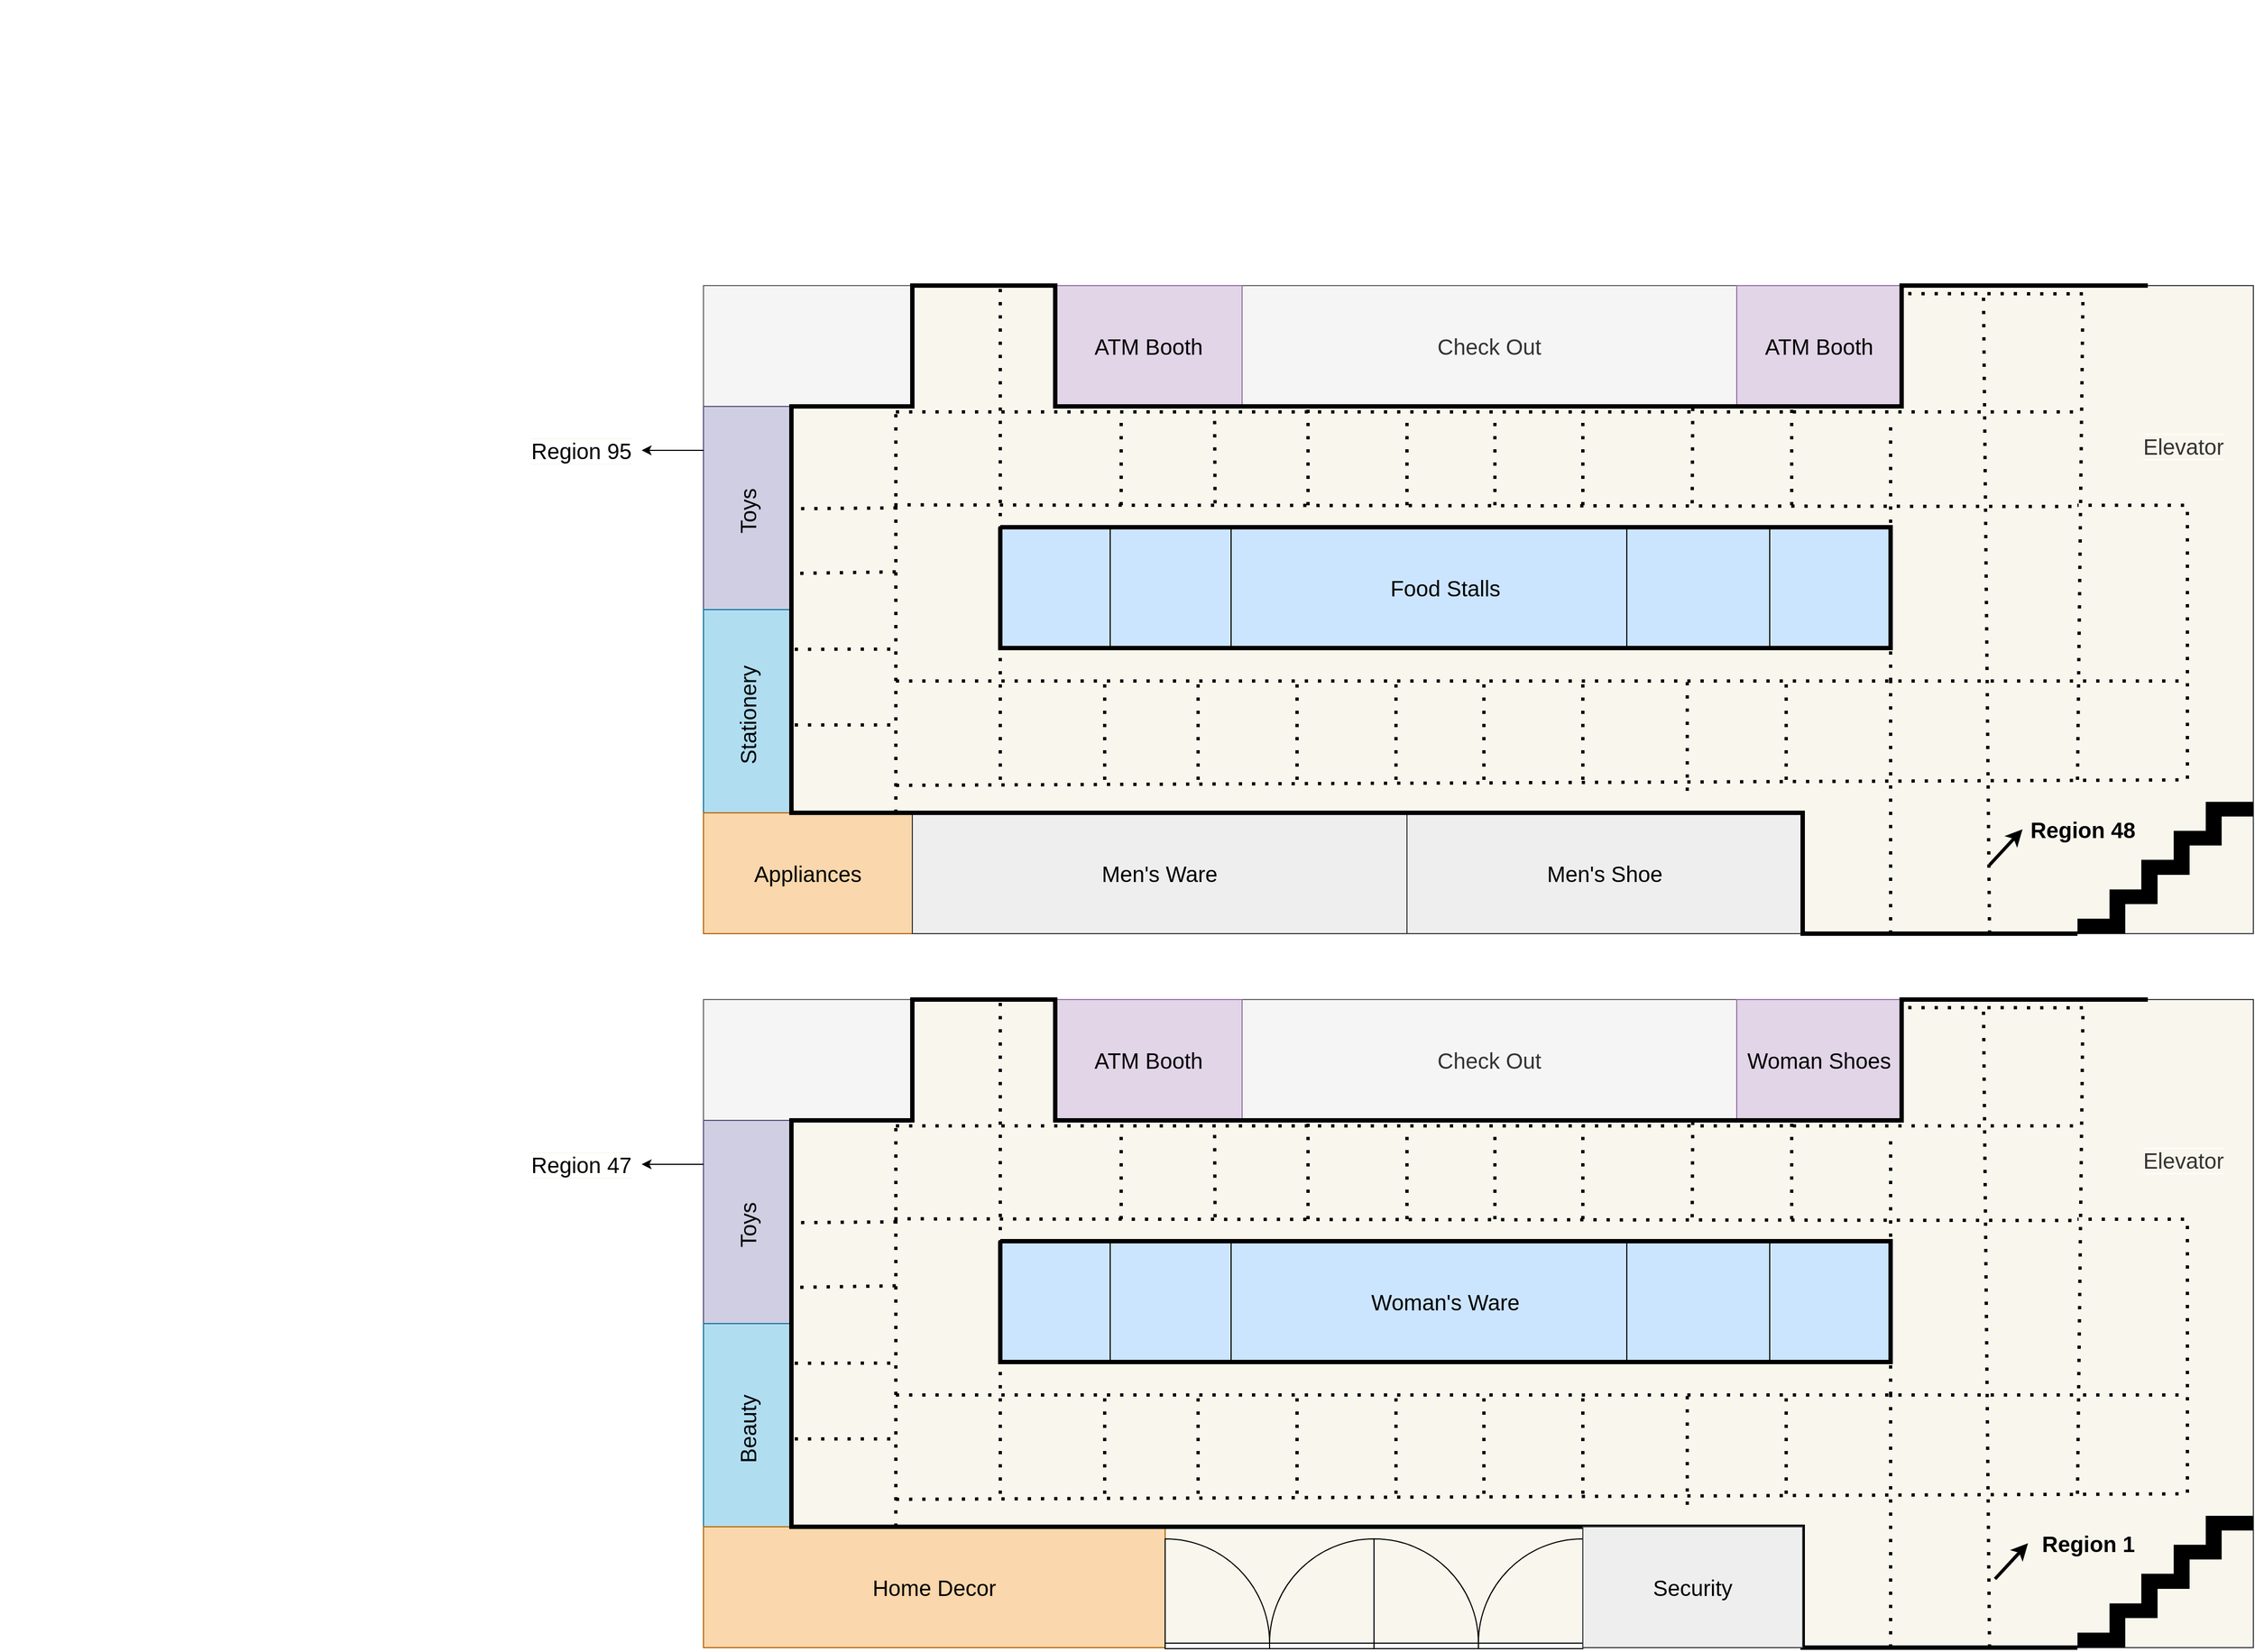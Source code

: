 <mxfile version="20.2.2" type="github">
  <diagram id="UENfIVa6fNHEYjPwmaYS" name="Page-1">
    <mxGraphModel dx="3315" dy="1718" grid="1" gridSize="10" guides="1" tooltips="1" connect="1" arrows="1" fold="1" page="0" pageScale="1" pageWidth="850" pageHeight="1100" math="0" shadow="0">
      <root>
        <mxCell id="0" />
        <mxCell id="1" parent="0" />
        <mxCell id="OnZoAcpdOIPg12gYCpCq-1" value="" style="rounded=0;whiteSpace=wrap;html=1;fillColor=#f9f7ed;strokeColor=#36393d;" vertex="1" parent="1">
          <mxGeometry x="10" y="200" width="1410" height="590" as="geometry" />
        </mxCell>
        <mxCell id="OnZoAcpdOIPg12gYCpCq-2" value="" style="rounded=0;whiteSpace=wrap;html=1;fillColor=#f5f5f5;fontColor=#333333;strokeColor=#666666;" vertex="1" parent="1">
          <mxGeometry x="10" y="200" width="190" height="110" as="geometry" />
        </mxCell>
        <mxCell id="OnZoAcpdOIPg12gYCpCq-5" value="&lt;span style=&quot;font-size: 20px;&quot;&gt;Toys&lt;/span&gt;" style="rounded=0;whiteSpace=wrap;html=1;rotation=-90;fillColor=#d0cee2;strokeColor=#56517e;" vertex="1" parent="1">
          <mxGeometry x="-45" y="365" width="190" height="80" as="geometry" />
        </mxCell>
        <mxCell id="OnZoAcpdOIPg12gYCpCq-6" value="&lt;span style=&quot;font-size: 20px;&quot;&gt;Stationery&lt;/span&gt;" style="rounded=0;whiteSpace=wrap;html=1;rotation=-90;fillColor=#b1ddf0;strokeColor=#10739e;" vertex="1" parent="1">
          <mxGeometry x="-46.25" y="551.25" width="192.5" height="80" as="geometry" />
        </mxCell>
        <mxCell id="OnZoAcpdOIPg12gYCpCq-7" value="&lt;span style=&quot;font-size: 20px;&quot;&gt;Appliances&lt;/span&gt;" style="rounded=0;whiteSpace=wrap;html=1;fillColor=#fad7ac;strokeColor=#b46504;" vertex="1" parent="1">
          <mxGeometry x="10" y="680" width="190" height="110" as="geometry" />
        </mxCell>
        <mxCell id="OnZoAcpdOIPg12gYCpCq-8" value="&lt;span style=&quot;font-size: 20px;&quot;&gt;Men&#39;s Ware&lt;/span&gt;" style="rounded=0;whiteSpace=wrap;html=1;fillColor=#eeeeee;strokeColor=#36393d;" vertex="1" parent="1">
          <mxGeometry x="200" y="680" width="450" height="110" as="geometry" />
        </mxCell>
        <mxCell id="OnZoAcpdOIPg12gYCpCq-9" value="&lt;span style=&quot;font-size: 20px;&quot;&gt;Men&#39;s Shoe&lt;/span&gt;" style="rounded=0;whiteSpace=wrap;html=1;fillColor=#eeeeee;strokeColor=#36393d;" vertex="1" parent="1">
          <mxGeometry x="650" y="680" width="360" height="110" as="geometry" />
        </mxCell>
        <mxCell id="OnZoAcpdOIPg12gYCpCq-10" value="" style="shape=mxgraph.signs.travel.stairs;html=1;pointerEvents=1;fillColor=#000000;strokeColor=none;verticalLabelPosition=bottom;verticalAlign=top;align=center;" vertex="1" parent="1">
          <mxGeometry x="1260" y="670" width="160" height="120" as="geometry" />
        </mxCell>
        <mxCell id="OnZoAcpdOIPg12gYCpCq-12" value="&lt;font color=&quot;#333333&quot;&gt;&lt;span style=&quot;font-size: 20px; background-color: rgb(249, 247, 237);&quot;&gt;Elevator&lt;/span&gt;&lt;/font&gt;" style="shape=image;html=1;verticalAlign=top;verticalLabelPosition=bottom;labelBackgroundColor=#ffffff;imageAspect=0;aspect=fixed;image=https://cdn4.iconfinder.com/data/icons/aiga-symbol-signs/488/aiga_elevator-128.png" vertex="1" parent="1">
          <mxGeometry x="1292" y="200" width="128" height="128" as="geometry" />
        </mxCell>
        <mxCell id="OnZoAcpdOIPg12gYCpCq-13" value="&lt;span style=&quot;font-size: 20px;&quot;&gt;Check Out&lt;/span&gt;" style="rounded=0;whiteSpace=wrap;html=1;fillColor=#f5f5f5;strokeColor=#666666;fontColor=#333333;" vertex="1" parent="1">
          <mxGeometry x="500" y="200" width="450" height="110" as="geometry" />
        </mxCell>
        <mxCell id="OnZoAcpdOIPg12gYCpCq-14" value="&lt;span style=&quot;font-size: 20px;&quot;&gt;ATM Booth&lt;/span&gt;" style="rounded=0;whiteSpace=wrap;html=1;fillColor=#e1d5e7;strokeColor=#9673a6;" vertex="1" parent="1">
          <mxGeometry x="330" y="200" width="170" height="110" as="geometry" />
        </mxCell>
        <mxCell id="OnZoAcpdOIPg12gYCpCq-15" value="&lt;span style=&quot;font-size: 20px;&quot;&gt;ATM Booth&lt;/span&gt;" style="rounded=0;whiteSpace=wrap;html=1;fillColor=#e1d5e7;strokeColor=#9673a6;" vertex="1" parent="1">
          <mxGeometry x="950" y="200" width="150" height="110" as="geometry" />
        </mxCell>
        <mxCell id="OnZoAcpdOIPg12gYCpCq-17" value="" style="endArrow=none;html=1;rounded=0;fontSize=16;strokeWidth=4;entryX=0.25;entryY=0;entryDx=0;entryDy=0;exitX=0;exitY=1;exitDx=0;exitDy=0;exitPerimeter=0;" edge="1" parent="1" source="OnZoAcpdOIPg12gYCpCq-10" target="OnZoAcpdOIPg12gYCpCq-12">
          <mxGeometry width="50" height="50" relative="1" as="geometry">
            <mxPoint x="160" y="900" as="sourcePoint" />
            <mxPoint x="210" y="850" as="targetPoint" />
            <Array as="points">
              <mxPoint x="1010" y="790" />
              <mxPoint x="1010" y="680" />
              <mxPoint x="90" y="680" />
              <mxPoint x="90" y="310" />
              <mxPoint x="200" y="310" />
              <mxPoint x="200" y="200" />
              <mxPoint x="330" y="200" />
              <mxPoint x="330" y="310" />
              <mxPoint x="1100" y="310" />
              <mxPoint x="1100" y="200" />
            </Array>
          </mxGeometry>
        </mxCell>
        <mxCell id="OnZoAcpdOIPg12gYCpCq-18" value="" style="endArrow=none;html=1;rounded=0;fontSize=16;strokeWidth=4;entryX=0;entryY=0;entryDx=0;entryDy=0;exitX=0;exitY=0;exitDx=0;exitDy=0;" edge="1" parent="1">
          <mxGeometry width="50" height="50" relative="1" as="geometry">
            <mxPoint x="280.0" y="420" as="sourcePoint" />
            <mxPoint x="280.0" y="420" as="targetPoint" />
            <Array as="points">
              <mxPoint x="280" y="530" />
              <mxPoint x="1090" y="530" />
              <mxPoint x="1090" y="420" />
            </Array>
          </mxGeometry>
        </mxCell>
        <mxCell id="OnZoAcpdOIPg12gYCpCq-19" value="" style="shape=image;html=1;verticalAlign=top;verticalLabelPosition=bottom;labelBackgroundColor=#ffffff;imageAspect=0;aspect=fixed;image=https://cdn2.iconfinder.com/data/icons/household-things/64/house_toilet-128.png;fontSize=20;" vertex="1" parent="1">
          <mxGeometry x="10" y="210" width="70" height="70" as="geometry" />
        </mxCell>
        <mxCell id="OnZoAcpdOIPg12gYCpCq-20" value="" style="endArrow=none;dashed=1;html=1;dashPattern=1 3;strokeWidth=3;rounded=0;fontSize=20;entryX=1;entryY=0;entryDx=0;entryDy=0;exitX=1;exitY=1;exitDx=0;exitDy=0;" edge="1" parent="1" source="OnZoAcpdOIPg12gYCpCq-31" target="OnZoAcpdOIPg12gYCpCq-27">
          <mxGeometry width="50" height="50" relative="1" as="geometry">
            <mxPoint x="180" y="440" as="sourcePoint" />
            <mxPoint x="230" y="390" as="targetPoint" />
          </mxGeometry>
        </mxCell>
        <mxCell id="OnZoAcpdOIPg12gYCpCq-21" value="" style="shape=image;html=1;verticalAlign=top;verticalLabelPosition=bottom;labelBackgroundColor=#ffffff;imageAspect=0;aspect=fixed;image=https://cdn2.iconfinder.com/data/icons/vivid/48/close-128.png;fontSize=20;" vertex="1" parent="1">
          <mxGeometry x="-630" y="-60" width="95" height="95" as="geometry" />
        </mxCell>
        <mxCell id="OnZoAcpdOIPg12gYCpCq-22" value="" style="shape=image;html=1;verticalAlign=top;verticalLabelPosition=bottom;labelBackgroundColor=#ffffff;imageAspect=0;aspect=fixed;image=https://cdn2.iconfinder.com/data/icons/vivid/48/close-128.png;fontSize=20;" vertex="1" parent="1">
          <mxGeometry x="-630" y="10" width="95" height="95" as="geometry" />
        </mxCell>
        <mxCell id="OnZoAcpdOIPg12gYCpCq-23" value="" style="shape=image;html=1;verticalAlign=top;verticalLabelPosition=bottom;labelBackgroundColor=#ffffff;imageAspect=0;aspect=fixed;image=https://cdn2.iconfinder.com/data/icons/vivid/48/close-128.png;fontSize=20;" vertex="1" parent="1">
          <mxGeometry x="-630" y="70" width="95" height="95" as="geometry" />
        </mxCell>
        <mxCell id="OnZoAcpdOIPg12gYCpCq-24" value="" style="shape=image;html=1;verticalAlign=top;verticalLabelPosition=bottom;labelBackgroundColor=#ffffff;imageAspect=0;aspect=fixed;image=https://cdn2.iconfinder.com/data/icons/vivid/48/close-128.png;fontSize=20;" vertex="1" parent="1">
          <mxGeometry x="-630" y="143.75" width="95" height="95" as="geometry" />
        </mxCell>
        <mxCell id="OnZoAcpdOIPg12gYCpCq-25" value="" style="shape=image;html=1;verticalAlign=top;verticalLabelPosition=bottom;labelBackgroundColor=#ffffff;imageAspect=0;aspect=fixed;image=https://cdn2.iconfinder.com/data/icons/vivid/48/close-128.png;fontSize=20;" vertex="1" parent="1">
          <mxGeometry x="-630" y="210" width="95" height="95" as="geometry" />
        </mxCell>
        <mxCell id="OnZoAcpdOIPg12gYCpCq-27" value="" style="shape=image;html=1;verticalAlign=top;verticalLabelPosition=bottom;labelBackgroundColor=#ffffff;imageAspect=0;aspect=fixed;image=https://cdn2.iconfinder.com/data/icons/vivid/48/close-128.png;fontSize=20;" vertex="1" parent="1">
          <mxGeometry x="90" y="315" width="95" height="95" as="geometry" />
        </mxCell>
        <mxCell id="OnZoAcpdOIPg12gYCpCq-28" value="" style="shape=image;html=1;verticalAlign=top;verticalLabelPosition=bottom;labelBackgroundColor=#ffffff;imageAspect=0;aspect=fixed;image=https://cdn2.iconfinder.com/data/icons/vivid/48/close-128.png;fontSize=20;" vertex="1" parent="1">
          <mxGeometry x="90" y="385" width="95" height="95" as="geometry" />
        </mxCell>
        <mxCell id="OnZoAcpdOIPg12gYCpCq-29" value="" style="shape=image;html=1;verticalAlign=top;verticalLabelPosition=bottom;labelBackgroundColor=#ffffff;imageAspect=0;aspect=fixed;image=https://cdn2.iconfinder.com/data/icons/vivid/48/close-128.png;fontSize=20;" vertex="1" parent="1">
          <mxGeometry x="90" y="445" width="95" height="95" as="geometry" />
        </mxCell>
        <mxCell id="OnZoAcpdOIPg12gYCpCq-30" value="" style="shape=image;html=1;verticalAlign=top;verticalLabelPosition=bottom;labelBackgroundColor=#ffffff;imageAspect=0;aspect=fixed;image=https://cdn2.iconfinder.com/data/icons/vivid/48/close-128.png;fontSize=20;" vertex="1" parent="1">
          <mxGeometry x="90" y="518.75" width="95" height="95" as="geometry" />
        </mxCell>
        <mxCell id="OnZoAcpdOIPg12gYCpCq-31" value="" style="shape=image;html=1;verticalAlign=top;verticalLabelPosition=bottom;labelBackgroundColor=#ffffff;imageAspect=0;aspect=fixed;image=https://cdn2.iconfinder.com/data/icons/vivid/48/close-128.png;fontSize=20;" vertex="1" parent="1">
          <mxGeometry x="90" y="585" width="95" height="95" as="geometry" />
        </mxCell>
        <mxCell id="OnZoAcpdOIPg12gYCpCq-33" value="" style="endArrow=none;dashed=1;html=1;dashPattern=1 3;strokeWidth=3;rounded=0;fontSize=20;entryX=-0.017;entryY=0.191;entryDx=0;entryDy=0;exitX=1.008;exitY=0.183;exitDx=0;exitDy=0;entryPerimeter=0;exitPerimeter=0;" edge="1" parent="1" source="OnZoAcpdOIPg12gYCpCq-28" target="OnZoAcpdOIPg12gYCpCq-28">
          <mxGeometry width="50" height="50" relative="1" as="geometry">
            <mxPoint x="195" y="690" as="sourcePoint" />
            <mxPoint x="195" y="325.0" as="targetPoint" />
          </mxGeometry>
        </mxCell>
        <mxCell id="OnZoAcpdOIPg12gYCpCq-34" value="" style="endArrow=none;dashed=1;html=1;dashPattern=1 3;strokeWidth=3;rounded=0;fontSize=20;entryX=-0.009;entryY=0.18;entryDx=0;entryDy=0;exitX=1;exitY=0.164;exitDx=0;exitDy=0;entryPerimeter=0;exitPerimeter=0;" edge="1" parent="1" source="OnZoAcpdOIPg12gYCpCq-29" target="OnZoAcpdOIPg12gYCpCq-29">
          <mxGeometry width="50" height="50" relative="1" as="geometry">
            <mxPoint x="195.76" y="412.385" as="sourcePoint" />
            <mxPoint x="98.385" y="413.145" as="targetPoint" />
          </mxGeometry>
        </mxCell>
        <mxCell id="OnZoAcpdOIPg12gYCpCq-35" value="" style="endArrow=none;dashed=1;html=1;dashPattern=1 3;strokeWidth=3;rounded=0;fontSize=20;entryX=0.015;entryY=0.13;entryDx=0;entryDy=0;entryPerimeter=0;" edge="1" parent="1" target="OnZoAcpdOIPg12gYCpCq-30">
          <mxGeometry width="50" height="50" relative="1" as="geometry">
            <mxPoint x="180" y="531" as="sourcePoint" />
            <mxPoint x="99.145" y="472.1" as="targetPoint" />
          </mxGeometry>
        </mxCell>
        <mxCell id="OnZoAcpdOIPg12gYCpCq-36" value="" style="endArrow=none;dashed=1;html=1;dashPattern=1 3;strokeWidth=3;rounded=0;fontSize=20;entryX=0;entryY=0.158;entryDx=0;entryDy=0;entryPerimeter=0;" edge="1" parent="1" target="OnZoAcpdOIPg12gYCpCq-31">
          <mxGeometry width="50" height="50" relative="1" as="geometry">
            <mxPoint x="180" y="600" as="sourcePoint" />
            <mxPoint x="101.425" y="541.1" as="targetPoint" />
          </mxGeometry>
        </mxCell>
        <mxCell id="OnZoAcpdOIPg12gYCpCq-37" value="" style="shape=image;html=1;verticalAlign=top;verticalLabelPosition=bottom;labelBackgroundColor=#ffffff;imageAspect=0;aspect=fixed;image=https://cdn2.iconfinder.com/data/icons/vivid/48/close-128.png;fontSize=20;" vertex="1" parent="1">
          <mxGeometry x="10" y="635" width="55" height="55" as="geometry" />
        </mxCell>
        <mxCell id="OnZoAcpdOIPg12gYCpCq-38" value="&lt;span style=&quot;background-color: rgb(255, 255, 255);&quot;&gt;Region 95&lt;/span&gt;" style="text;html=1;strokeColor=none;fillColor=none;align=center;verticalAlign=middle;whiteSpace=wrap;rounded=0;labelBackgroundColor=#F9F7ED;fontSize=20;" vertex="1" parent="1">
          <mxGeometry x="-156.25" y="335" width="110" height="30" as="geometry" />
        </mxCell>
        <mxCell id="OnZoAcpdOIPg12gYCpCq-39" value="" style="endArrow=classic;html=1;rounded=0;fontSize=20;strokeWidth=1;entryX=1;entryY=0.5;entryDx=0;entryDy=0;" edge="1" parent="1" target="OnZoAcpdOIPg12gYCpCq-38">
          <mxGeometry width="50" height="50" relative="1" as="geometry">
            <mxPoint x="10" y="350" as="sourcePoint" />
            <mxPoint x="-60" y="457.5" as="targetPoint" />
          </mxGeometry>
        </mxCell>
        <mxCell id="OnZoAcpdOIPg12gYCpCq-75" value="&lt;font style=&quot;font-size: 20px;&quot;&gt;Food Stalls&lt;/font&gt;" style="rounded=0;whiteSpace=wrap;html=1;fillColor=#cce5ff;strokeColor=#36393d;" vertex="1" parent="1">
          <mxGeometry x="280" y="420" width="810" height="110" as="geometry" />
        </mxCell>
        <mxCell id="OnZoAcpdOIPg12gYCpCq-76" value="" style="endArrow=none;html=1;rounded=0;fontSize=16;strokeWidth=4;entryX=0;entryY=0;entryDx=0;entryDy=0;exitX=0;exitY=0;exitDx=0;exitDy=0;" edge="1" parent="1" source="OnZoAcpdOIPg12gYCpCq-75" target="OnZoAcpdOIPg12gYCpCq-75">
          <mxGeometry width="50" height="50" relative="1" as="geometry">
            <mxPoint x="500" y="960" as="sourcePoint" />
            <mxPoint x="550" y="910" as="targetPoint" />
            <Array as="points">
              <mxPoint x="280" y="530" />
              <mxPoint x="1090" y="530" />
              <mxPoint x="1090" y="420" />
            </Array>
          </mxGeometry>
        </mxCell>
        <mxCell id="OnZoAcpdOIPg12gYCpCq-77" value="" style="endArrow=none;html=1;rounded=0;fontSize=20;strokeWidth=1;" edge="1" parent="1">
          <mxGeometry width="50" height="50" relative="1" as="geometry">
            <mxPoint x="380" y="530" as="sourcePoint" />
            <mxPoint x="380" y="420" as="targetPoint" />
          </mxGeometry>
        </mxCell>
        <mxCell id="OnZoAcpdOIPg12gYCpCq-78" value="" style="endArrow=none;html=1;rounded=0;fontSize=20;strokeWidth=1;" edge="1" parent="1">
          <mxGeometry width="50" height="50" relative="1" as="geometry">
            <mxPoint x="490" y="530" as="sourcePoint" />
            <mxPoint x="490" y="420" as="targetPoint" />
          </mxGeometry>
        </mxCell>
        <mxCell id="OnZoAcpdOIPg12gYCpCq-79" value="" style="endArrow=none;html=1;rounded=0;fontSize=20;strokeWidth=1;" edge="1" parent="1">
          <mxGeometry width="50" height="50" relative="1" as="geometry">
            <mxPoint x="980" y="530" as="sourcePoint" />
            <mxPoint x="980" y="420" as="targetPoint" />
          </mxGeometry>
        </mxCell>
        <mxCell id="OnZoAcpdOIPg12gYCpCq-80" value="" style="endArrow=none;html=1;rounded=0;fontSize=20;strokeWidth=1;" edge="1" parent="1">
          <mxGeometry width="50" height="50" relative="1" as="geometry">
            <mxPoint x="850" y="530" as="sourcePoint" />
            <mxPoint x="850" y="420" as="targetPoint" />
          </mxGeometry>
        </mxCell>
        <mxCell id="OnZoAcpdOIPg12gYCpCq-74" value="" style="shape=image;verticalLabelPosition=bottom;labelBackgroundColor=default;verticalAlign=top;aspect=fixed;imageAspect=0;image=https://icon-library.com/images/beacon-icon/beacon-icon-6.jpg;" vertex="1" parent="1">
          <mxGeometry x="290" y="438.75" width="80" height="80" as="geometry" />
        </mxCell>
        <mxCell id="OnZoAcpdOIPg12gYCpCq-153" value="" style="shape=image;html=1;verticalAlign=top;verticalLabelPosition=bottom;labelBackgroundColor=#ffffff;imageAspect=0;aspect=fixed;image=https://cdn2.iconfinder.com/data/icons/vivid/48/close-128.png;fontSize=20;" vertex="1" parent="1">
          <mxGeometry x="330" y="10" width="95" height="95" as="geometry" />
        </mxCell>
        <mxCell id="OnZoAcpdOIPg12gYCpCq-154" value="" style="shape=image;html=1;verticalAlign=top;verticalLabelPosition=bottom;labelBackgroundColor=#ffffff;imageAspect=0;aspect=fixed;image=https://cdn2.iconfinder.com/data/icons/vivid/48/close-128.png;fontSize=20;" vertex="1" parent="1">
          <mxGeometry x="425" y="10" width="95" height="95" as="geometry" />
        </mxCell>
        <mxCell id="OnZoAcpdOIPg12gYCpCq-155" value="" style="shape=image;html=1;verticalAlign=top;verticalLabelPosition=bottom;labelBackgroundColor=#ffffff;imageAspect=0;aspect=fixed;image=https://cdn2.iconfinder.com/data/icons/vivid/48/close-128.png;fontSize=20;" vertex="1" parent="1">
          <mxGeometry x="520" y="10" width="95" height="95" as="geometry" />
        </mxCell>
        <mxCell id="OnZoAcpdOIPg12gYCpCq-156" value="" style="shape=image;html=1;verticalAlign=top;verticalLabelPosition=bottom;labelBackgroundColor=#ffffff;imageAspect=0;aspect=fixed;image=https://cdn2.iconfinder.com/data/icons/vivid/48/close-128.png;fontSize=20;" vertex="1" parent="1">
          <mxGeometry x="610" y="10" width="95" height="95" as="geometry" />
        </mxCell>
        <mxCell id="OnZoAcpdOIPg12gYCpCq-157" value="" style="shape=image;html=1;verticalAlign=top;verticalLabelPosition=bottom;labelBackgroundColor=#ffffff;imageAspect=0;aspect=fixed;image=https://cdn2.iconfinder.com/data/icons/vivid/48/close-128.png;fontSize=20;" vertex="1" parent="1">
          <mxGeometry x="700" y="10" width="95" height="95" as="geometry" />
        </mxCell>
        <mxCell id="OnZoAcpdOIPg12gYCpCq-158" value="" style="shape=image;html=1;verticalAlign=top;verticalLabelPosition=bottom;labelBackgroundColor=#ffffff;imageAspect=0;aspect=fixed;image=https://cdn2.iconfinder.com/data/icons/vivid/48/close-128.png;fontSize=20;" vertex="1" parent="1">
          <mxGeometry x="780" y="10" width="95" height="95" as="geometry" />
        </mxCell>
        <mxCell id="OnZoAcpdOIPg12gYCpCq-159" value="" style="shape=image;html=1;verticalAlign=top;verticalLabelPosition=bottom;labelBackgroundColor=#ffffff;imageAspect=0;aspect=fixed;image=https://cdn2.iconfinder.com/data/icons/vivid/48/close-128.png;fontSize=20;" vertex="1" parent="1">
          <mxGeometry x="860" y="10" width="95" height="95" as="geometry" />
        </mxCell>
        <mxCell id="OnZoAcpdOIPg12gYCpCq-160" value="" style="shape=image;html=1;verticalAlign=top;verticalLabelPosition=bottom;labelBackgroundColor=#ffffff;imageAspect=0;aspect=fixed;image=https://cdn2.iconfinder.com/data/icons/vivid/48/close-128.png;fontSize=20;" vertex="1" parent="1">
          <mxGeometry x="955" y="10" width="95" height="95" as="geometry" />
        </mxCell>
        <mxCell id="OnZoAcpdOIPg12gYCpCq-161" value="" style="shape=image;html=1;verticalAlign=top;verticalLabelPosition=bottom;labelBackgroundColor=#ffffff;imageAspect=0;aspect=fixed;image=https://cdn2.iconfinder.com/data/icons/vivid/48/close-128.png;fontSize=20;" vertex="1" parent="1">
          <mxGeometry x="1050" y="10" width="95" height="95" as="geometry" />
        </mxCell>
        <mxCell id="OnZoAcpdOIPg12gYCpCq-162" value="" style="shape=image;html=1;verticalAlign=top;verticalLabelPosition=bottom;labelBackgroundColor=#ffffff;imageAspect=0;aspect=fixed;image=https://cdn2.iconfinder.com/data/icons/vivid/48/close-128.png;fontSize=20;" vertex="1" parent="1">
          <mxGeometry x="1140" y="10" width="95" height="95" as="geometry" />
        </mxCell>
        <mxCell id="OnZoAcpdOIPg12gYCpCq-163" value="" style="shape=image;html=1;verticalAlign=top;verticalLabelPosition=bottom;labelBackgroundColor=#ffffff;imageAspect=0;aspect=fixed;image=https://cdn2.iconfinder.com/data/icons/vivid/48/close-128.png;fontSize=20;" vertex="1" parent="1">
          <mxGeometry x="1230" y="10" width="95" height="95" as="geometry" />
        </mxCell>
        <mxCell id="OnZoAcpdOIPg12gYCpCq-164" value="" style="shape=image;html=1;verticalAlign=top;verticalLabelPosition=bottom;labelBackgroundColor=#ffffff;imageAspect=0;aspect=fixed;image=https://cdn2.iconfinder.com/data/icons/vivid/48/close-128.png;fontSize=20;" vertex="1" parent="1">
          <mxGeometry x="1310" y="10" width="95" height="95" as="geometry" />
        </mxCell>
        <mxCell id="OnZoAcpdOIPg12gYCpCq-165" value="" style="shape=image;html=1;verticalAlign=top;verticalLabelPosition=bottom;labelBackgroundColor=#ffffff;imageAspect=0;aspect=fixed;image=https://cdn2.iconfinder.com/data/icons/vivid/48/close-128.png;fontSize=20;" vertex="1" parent="1">
          <mxGeometry x="185" y="560" width="95" height="95" as="geometry" />
        </mxCell>
        <mxCell id="OnZoAcpdOIPg12gYCpCq-166" value="" style="shape=image;html=1;verticalAlign=top;verticalLabelPosition=bottom;labelBackgroundColor=#ffffff;imageAspect=0;aspect=fixed;image=https://cdn2.iconfinder.com/data/icons/vivid/48/close-128.png;fontSize=20;" vertex="1" parent="1">
          <mxGeometry x="280" y="560" width="95" height="95" as="geometry" />
        </mxCell>
        <mxCell id="OnZoAcpdOIPg12gYCpCq-167" value="" style="shape=image;html=1;verticalAlign=top;verticalLabelPosition=bottom;labelBackgroundColor=#ffffff;imageAspect=0;aspect=fixed;image=https://cdn2.iconfinder.com/data/icons/vivid/48/close-128.png;fontSize=20;" vertex="1" parent="1">
          <mxGeometry x="375" y="560" width="95" height="95" as="geometry" />
        </mxCell>
        <mxCell id="OnZoAcpdOIPg12gYCpCq-168" value="" style="shape=image;html=1;verticalAlign=top;verticalLabelPosition=bottom;labelBackgroundColor=#ffffff;imageAspect=0;aspect=fixed;image=https://cdn2.iconfinder.com/data/icons/vivid/48/close-128.png;fontSize=20;" vertex="1" parent="1">
          <mxGeometry x="465" y="560" width="95" height="95" as="geometry" />
        </mxCell>
        <mxCell id="OnZoAcpdOIPg12gYCpCq-169" value="" style="shape=image;html=1;verticalAlign=top;verticalLabelPosition=bottom;labelBackgroundColor=#ffffff;imageAspect=0;aspect=fixed;image=https://cdn2.iconfinder.com/data/icons/vivid/48/close-128.png;fontSize=20;" vertex="1" parent="1">
          <mxGeometry x="555" y="560" width="95" height="95" as="geometry" />
        </mxCell>
        <mxCell id="OnZoAcpdOIPg12gYCpCq-170" value="" style="shape=image;html=1;verticalAlign=top;verticalLabelPosition=bottom;labelBackgroundColor=#ffffff;imageAspect=0;aspect=fixed;image=https://cdn2.iconfinder.com/data/icons/vivid/48/close-128.png;fontSize=20;" vertex="1" parent="1">
          <mxGeometry x="635" y="560" width="95" height="95" as="geometry" />
        </mxCell>
        <mxCell id="OnZoAcpdOIPg12gYCpCq-171" value="" style="shape=image;html=1;verticalAlign=top;verticalLabelPosition=bottom;labelBackgroundColor=#ffffff;imageAspect=0;aspect=fixed;image=https://cdn2.iconfinder.com/data/icons/vivid/48/close-128.png;fontSize=20;" vertex="1" parent="1">
          <mxGeometry x="715" y="560" width="95" height="95" as="geometry" />
        </mxCell>
        <mxCell id="OnZoAcpdOIPg12gYCpCq-172" value="" style="shape=image;html=1;verticalAlign=top;verticalLabelPosition=bottom;labelBackgroundColor=#ffffff;imageAspect=0;aspect=fixed;image=https://cdn2.iconfinder.com/data/icons/vivid/48/close-128.png;fontSize=20;" vertex="1" parent="1">
          <mxGeometry x="810" y="560" width="95" height="95" as="geometry" />
        </mxCell>
        <mxCell id="OnZoAcpdOIPg12gYCpCq-173" value="" style="shape=image;html=1;verticalAlign=top;verticalLabelPosition=bottom;labelBackgroundColor=#ffffff;imageAspect=0;aspect=fixed;image=https://cdn2.iconfinder.com/data/icons/vivid/48/close-128.png;fontSize=20;" vertex="1" parent="1">
          <mxGeometry x="905" y="560" width="95" height="95" as="geometry" />
        </mxCell>
        <mxCell id="OnZoAcpdOIPg12gYCpCq-174" value="" style="shape=image;html=1;verticalAlign=top;verticalLabelPosition=bottom;labelBackgroundColor=#ffffff;imageAspect=0;aspect=fixed;image=https://cdn2.iconfinder.com/data/icons/vivid/48/close-128.png;fontSize=20;" vertex="1" parent="1">
          <mxGeometry x="995" y="560" width="95" height="95" as="geometry" />
        </mxCell>
        <mxCell id="OnZoAcpdOIPg12gYCpCq-175" value="" style="shape=image;html=1;verticalAlign=top;verticalLabelPosition=bottom;labelBackgroundColor=#ffffff;imageAspect=0;aspect=fixed;image=https://cdn2.iconfinder.com/data/icons/vivid/48/close-128.png;fontSize=20;" vertex="1" parent="1">
          <mxGeometry x="1085" y="560" width="95" height="95" as="geometry" />
        </mxCell>
        <mxCell id="OnZoAcpdOIPg12gYCpCq-176" value="" style="shape=image;html=1;verticalAlign=top;verticalLabelPosition=bottom;labelBackgroundColor=#ffffff;imageAspect=0;aspect=fixed;image=https://cdn2.iconfinder.com/data/icons/vivid/48/close-128.png;fontSize=20;" vertex="1" parent="1">
          <mxGeometry x="1170" y="560" width="95" height="95" as="geometry" />
        </mxCell>
        <mxCell id="OnZoAcpdOIPg12gYCpCq-177" value="" style="shape=image;html=1;verticalAlign=top;verticalLabelPosition=bottom;labelBackgroundColor=#ffffff;imageAspect=0;aspect=fixed;image=https://cdn2.iconfinder.com/data/icons/vivid/48/close-128.png;fontSize=20;" vertex="1" parent="1">
          <mxGeometry x="185" y="315" width="95" height="95" as="geometry" />
        </mxCell>
        <mxCell id="OnZoAcpdOIPg12gYCpCq-178" value="" style="shape=image;html=1;verticalAlign=top;verticalLabelPosition=bottom;labelBackgroundColor=#ffffff;imageAspect=0;aspect=fixed;image=https://cdn2.iconfinder.com/data/icons/vivid/48/close-128.png;fontSize=20;" vertex="1" parent="1">
          <mxGeometry x="280" y="315" width="95" height="95" as="geometry" />
        </mxCell>
        <mxCell id="OnZoAcpdOIPg12gYCpCq-179" value="" style="shape=image;html=1;verticalAlign=top;verticalLabelPosition=bottom;labelBackgroundColor=#ffffff;imageAspect=0;aspect=fixed;image=https://cdn2.iconfinder.com/data/icons/vivid/48/close-128.png;fontSize=20;" vertex="1" parent="1">
          <mxGeometry x="375" y="315" width="95" height="95" as="geometry" />
        </mxCell>
        <mxCell id="OnZoAcpdOIPg12gYCpCq-180" value="" style="shape=image;html=1;verticalAlign=top;verticalLabelPosition=bottom;labelBackgroundColor=#ffffff;imageAspect=0;aspect=fixed;image=https://cdn2.iconfinder.com/data/icons/vivid/48/close-128.png;fontSize=20;" vertex="1" parent="1">
          <mxGeometry x="465" y="315" width="95" height="95" as="geometry" />
        </mxCell>
        <mxCell id="OnZoAcpdOIPg12gYCpCq-181" value="" style="shape=image;html=1;verticalAlign=top;verticalLabelPosition=bottom;labelBackgroundColor=#ffffff;imageAspect=0;aspect=fixed;image=https://cdn2.iconfinder.com/data/icons/vivid/48/close-128.png;fontSize=20;" vertex="1" parent="1">
          <mxGeometry x="555" y="315" width="95" height="95" as="geometry" />
        </mxCell>
        <mxCell id="OnZoAcpdOIPg12gYCpCq-182" value="" style="shape=image;html=1;verticalAlign=top;verticalLabelPosition=bottom;labelBackgroundColor=#ffffff;imageAspect=0;aspect=fixed;image=https://cdn2.iconfinder.com/data/icons/vivid/48/close-128.png;fontSize=20;" vertex="1" parent="1">
          <mxGeometry x="635" y="315" width="95" height="95" as="geometry" />
        </mxCell>
        <mxCell id="OnZoAcpdOIPg12gYCpCq-183" value="" style="shape=image;html=1;verticalAlign=top;verticalLabelPosition=bottom;labelBackgroundColor=#ffffff;imageAspect=0;aspect=fixed;image=https://cdn2.iconfinder.com/data/icons/vivid/48/close-128.png;fontSize=20;" vertex="1" parent="1">
          <mxGeometry x="715" y="315" width="95" height="95" as="geometry" />
        </mxCell>
        <mxCell id="OnZoAcpdOIPg12gYCpCq-184" value="" style="shape=image;html=1;verticalAlign=top;verticalLabelPosition=bottom;labelBackgroundColor=#ffffff;imageAspect=0;aspect=fixed;image=https://cdn2.iconfinder.com/data/icons/vivid/48/close-128.png;fontSize=20;" vertex="1" parent="1">
          <mxGeometry x="810" y="315" width="95" height="95" as="geometry" />
        </mxCell>
        <mxCell id="OnZoAcpdOIPg12gYCpCq-185" value="" style="shape=image;html=1;verticalAlign=top;verticalLabelPosition=bottom;labelBackgroundColor=#ffffff;imageAspect=0;aspect=fixed;image=https://cdn2.iconfinder.com/data/icons/vivid/48/close-128.png;fontSize=20;" vertex="1" parent="1">
          <mxGeometry x="905" y="315" width="95" height="95" as="geometry" />
        </mxCell>
        <mxCell id="OnZoAcpdOIPg12gYCpCq-186" value="" style="shape=image;html=1;verticalAlign=top;verticalLabelPosition=bottom;labelBackgroundColor=#ffffff;imageAspect=0;aspect=fixed;image=https://cdn2.iconfinder.com/data/icons/vivid/48/close-128.png;fontSize=20;" vertex="1" parent="1">
          <mxGeometry x="995" y="315" width="95" height="95" as="geometry" />
        </mxCell>
        <mxCell id="OnZoAcpdOIPg12gYCpCq-187" value="" style="shape=image;html=1;verticalAlign=top;verticalLabelPosition=bottom;labelBackgroundColor=#ffffff;imageAspect=0;aspect=fixed;image=https://cdn2.iconfinder.com/data/icons/vivid/48/close-128.png;fontSize=20;" vertex="1" parent="1">
          <mxGeometry x="1085" y="315" width="95" height="95" as="geometry" />
        </mxCell>
        <mxCell id="OnZoAcpdOIPg12gYCpCq-188" value="" style="shape=image;html=1;verticalAlign=top;verticalLabelPosition=bottom;labelBackgroundColor=#ffffff;imageAspect=0;aspect=fixed;image=https://cdn2.iconfinder.com/data/icons/vivid/48/close-128.png;fontSize=20;" vertex="1" parent="1">
          <mxGeometry x="1165" y="315" width="95" height="95" as="geometry" />
        </mxCell>
        <mxCell id="OnZoAcpdOIPg12gYCpCq-189" value="" style="shape=image;html=1;verticalAlign=top;verticalLabelPosition=bottom;labelBackgroundColor=#ffffff;imageAspect=0;aspect=fixed;image=https://cdn2.iconfinder.com/data/icons/vivid/48/close-128.png;fontSize=20;" vertex="1" parent="1">
          <mxGeometry x="1170" y="427.5" width="95" height="95" as="geometry" />
        </mxCell>
        <mxCell id="OnZoAcpdOIPg12gYCpCq-190" value="" style="shape=image;html=1;verticalAlign=top;verticalLabelPosition=bottom;labelBackgroundColor=#ffffff;imageAspect=0;aspect=fixed;image=https://cdn2.iconfinder.com/data/icons/vivid/48/close-128.png;fontSize=20;" vertex="1" parent="1">
          <mxGeometry x="185" y="435" width="95" height="95" as="geometry" />
        </mxCell>
        <mxCell id="OnZoAcpdOIPg12gYCpCq-191" value="" style="shape=image;html=1;verticalAlign=top;verticalLabelPosition=bottom;labelBackgroundColor=#ffffff;imageAspect=0;aspect=fixed;image=https://cdn2.iconfinder.com/data/icons/vivid/48/close-128.png;fontSize=20;" vertex="1" parent="1">
          <mxGeometry x="10" y="735" width="55" height="55" as="geometry" />
        </mxCell>
        <mxCell id="OnZoAcpdOIPg12gYCpCq-192" value="" style="shape=image;html=1;verticalAlign=top;verticalLabelPosition=bottom;labelBackgroundColor=#ffffff;imageAspect=0;aspect=fixed;image=https://cdn2.iconfinder.com/data/icons/vivid/48/close-128.png;fontSize=20;" vertex="1" parent="1">
          <mxGeometry x="250" y="735" width="55" height="55" as="geometry" />
        </mxCell>
        <mxCell id="OnZoAcpdOIPg12gYCpCq-193" value="" style="shape=image;html=1;verticalAlign=top;verticalLabelPosition=bottom;labelBackgroundColor=#ffffff;imageAspect=0;aspect=fixed;image=https://cdn2.iconfinder.com/data/icons/vivid/48/close-128.png;fontSize=20;" vertex="1" parent="1">
          <mxGeometry x="570" y="735" width="55" height="55" as="geometry" />
        </mxCell>
        <mxCell id="OnZoAcpdOIPg12gYCpCq-194" value="" style="shape=image;html=1;verticalAlign=top;verticalLabelPosition=bottom;labelBackgroundColor=#ffffff;imageAspect=0;aspect=fixed;image=https://cdn2.iconfinder.com/data/icons/vivid/48/close-128.png;fontSize=20;" vertex="1" parent="1">
          <mxGeometry x="940" y="735" width="55" height="55" as="geometry" />
        </mxCell>
        <mxCell id="OnZoAcpdOIPg12gYCpCq-195" value="" style="shape=image;html=1;verticalAlign=top;verticalLabelPosition=bottom;labelBackgroundColor=#ffffff;imageAspect=0;aspect=fixed;image=https://cdn2.iconfinder.com/data/icons/vivid/48/close-128.png;fontSize=20;" vertex="1" parent="1">
          <mxGeometry x="10" y="320" width="55" height="55" as="geometry" />
        </mxCell>
        <mxCell id="OnZoAcpdOIPg12gYCpCq-197" value="" style="shape=image;html=1;verticalAlign=top;verticalLabelPosition=bottom;labelBackgroundColor=#ffffff;imageAspect=0;aspect=fixed;image=https://cdn2.iconfinder.com/data/icons/vivid/48/close-128.png;fontSize=20;" vertex="1" parent="1">
          <mxGeometry x="185" y="200" width="95" height="95" as="geometry" />
        </mxCell>
        <mxCell id="OnZoAcpdOIPg12gYCpCq-198" value="" style="shape=image;html=1;verticalAlign=top;verticalLabelPosition=bottom;labelBackgroundColor=#ffffff;imageAspect=0;aspect=fixed;image=https://cdn2.iconfinder.com/data/icons/vivid/48/close-128.png;fontSize=20;" vertex="1" parent="1">
          <mxGeometry x="1085" y="207.5" width="95" height="95" as="geometry" />
        </mxCell>
        <mxCell id="OnZoAcpdOIPg12gYCpCq-199" value="" style="shape=image;html=1;verticalAlign=top;verticalLabelPosition=bottom;labelBackgroundColor=#ffffff;imageAspect=0;aspect=fixed;image=https://cdn2.iconfinder.com/data/icons/vivid/48/close-128.png;fontSize=20;" vertex="1" parent="1">
          <mxGeometry x="1000" y="682.5" width="95" height="95" as="geometry" />
        </mxCell>
        <mxCell id="OnZoAcpdOIPg12gYCpCq-200" value="" style="shape=image;html=1;verticalAlign=top;verticalLabelPosition=bottom;labelBackgroundColor=#ffffff;imageAspect=0;aspect=fixed;image=https://cdn2.iconfinder.com/data/icons/vivid/48/close-128.png;fontSize=20;" vertex="1" parent="1">
          <mxGeometry x="1265" y="560" width="95" height="95" as="geometry" />
        </mxCell>
        <mxCell id="OnZoAcpdOIPg12gYCpCq-201" value="" style="shape=image;html=1;verticalAlign=top;verticalLabelPosition=bottom;labelBackgroundColor=#ffffff;imageAspect=0;aspect=fixed;image=https://cdn2.iconfinder.com/data/icons/vivid/48/close-128.png;fontSize=20;" vertex="1" parent="1">
          <mxGeometry x="1265" y="427.5" width="95" height="95" as="geometry" />
        </mxCell>
        <mxCell id="OnZoAcpdOIPg12gYCpCq-202" value="" style="shape=image;html=1;verticalAlign=top;verticalLabelPosition=bottom;labelBackgroundColor=#ffffff;imageAspect=0;aspect=fixed;image=https://cdn2.iconfinder.com/data/icons/vivid/48/close-128.png;fontSize=20;" vertex="1" parent="1">
          <mxGeometry x="330" y="200" width="55" height="55" as="geometry" />
        </mxCell>
        <mxCell id="OnZoAcpdOIPg12gYCpCq-203" value="" style="shape=image;html=1;verticalAlign=top;verticalLabelPosition=bottom;labelBackgroundColor=#ffffff;imageAspect=0;aspect=fixed;image=https://cdn2.iconfinder.com/data/icons/vivid/48/close-128.png;fontSize=20;" vertex="1" parent="1">
          <mxGeometry x="500" y="200" width="55" height="55" as="geometry" />
        </mxCell>
        <mxCell id="OnZoAcpdOIPg12gYCpCq-204" value="" style="shape=image;html=1;verticalAlign=top;verticalLabelPosition=bottom;labelBackgroundColor=#ffffff;imageAspect=0;aspect=fixed;image=https://cdn2.iconfinder.com/data/icons/vivid/48/close-128.png;fontSize=20;" vertex="1" parent="1">
          <mxGeometry x="895" y="200" width="55" height="55" as="geometry" />
        </mxCell>
        <mxCell id="OnZoAcpdOIPg12gYCpCq-205" value="" style="shape=image;html=1;verticalAlign=top;verticalLabelPosition=bottom;labelBackgroundColor=#ffffff;imageAspect=0;aspect=fixed;image=https://cdn2.iconfinder.com/data/icons/vivid/48/close-128.png;fontSize=20;" vertex="1" parent="1">
          <mxGeometry x="697.5" y="200" width="55" height="55" as="geometry" />
        </mxCell>
        <mxCell id="OnZoAcpdOIPg12gYCpCq-206" value="" style="endArrow=none;dashed=1;html=1;dashPattern=1 3;strokeWidth=3;rounded=0;fontSize=20;entryX=1;entryY=0;entryDx=0;entryDy=0;" edge="1" parent="1" target="OnZoAcpdOIPg12gYCpCq-197">
          <mxGeometry width="50" height="50" relative="1" as="geometry">
            <mxPoint x="280" y="650" as="sourcePoint" />
            <mxPoint x="-180" y="360" as="targetPoint" />
          </mxGeometry>
        </mxCell>
        <mxCell id="OnZoAcpdOIPg12gYCpCq-207" value="" style="endArrow=none;dashed=1;html=1;dashPattern=1 3;strokeWidth=3;rounded=0;fontSize=20;entryX=1;entryY=0;entryDx=0;entryDy=0;exitX=0;exitY=0;exitDx=0;exitDy=0;" edge="1" parent="1" source="OnZoAcpdOIPg12gYCpCq-165" target="OnZoAcpdOIPg12gYCpCq-200">
          <mxGeometry width="50" height="50" relative="1" as="geometry">
            <mxPoint x="290" y="690" as="sourcePoint" />
            <mxPoint x="290" y="210" as="targetPoint" />
          </mxGeometry>
        </mxCell>
        <mxCell id="OnZoAcpdOIPg12gYCpCq-208" value="" style="endArrow=none;dashed=1;html=1;dashPattern=1 3;strokeWidth=3;rounded=0;fontSize=20;exitX=0;exitY=1;exitDx=0;exitDy=0;" edge="1" parent="1" source="OnZoAcpdOIPg12gYCpCq-165">
          <mxGeometry width="50" height="50" relative="1" as="geometry">
            <mxPoint x="195" y="570" as="sourcePoint" />
            <mxPoint x="1260" y="400" as="targetPoint" />
            <Array as="points">
              <mxPoint x="1360" y="650" />
              <mxPoint x="1360" y="400" />
            </Array>
          </mxGeometry>
        </mxCell>
        <mxCell id="OnZoAcpdOIPg12gYCpCq-209" value="" style="endArrow=none;dashed=1;html=1;dashPattern=1 3;strokeWidth=3;rounded=0;fontSize=20;entryX=1;entryY=0;entryDx=0;entryDy=0;exitX=0;exitY=0;exitDx=0;exitDy=0;" edge="1" parent="1" source="OnZoAcpdOIPg12gYCpCq-177" target="OnZoAcpdOIPg12gYCpCq-188">
          <mxGeometry width="50" height="50" relative="1" as="geometry">
            <mxPoint x="195" y="570" as="sourcePoint" />
            <mxPoint x="1370" y="570" as="targetPoint" />
          </mxGeometry>
        </mxCell>
        <mxCell id="OnZoAcpdOIPg12gYCpCq-210" value="" style="endArrow=none;dashed=1;html=1;dashPattern=1 3;strokeWidth=3;rounded=0;fontSize=20;entryX=1.022;entryY=0.907;entryDx=0;entryDy=0;exitX=-0.015;exitY=0.891;exitDx=0;exitDy=0;exitPerimeter=0;entryPerimeter=0;" edge="1" parent="1" source="OnZoAcpdOIPg12gYCpCq-177" target="OnZoAcpdOIPg12gYCpCq-188">
          <mxGeometry width="50" height="50" relative="1" as="geometry">
            <mxPoint x="205" y="580" as="sourcePoint" />
            <mxPoint x="1380" y="580" as="targetPoint" />
          </mxGeometry>
        </mxCell>
        <mxCell id="OnZoAcpdOIPg12gYCpCq-211" value="" style="endArrow=none;dashed=1;html=1;dashPattern=1 3;strokeWidth=3;rounded=0;fontSize=20;" edge="1" parent="1">
          <mxGeometry width="50" height="50" relative="1" as="geometry">
            <mxPoint x="390" y="400" as="sourcePoint" />
            <mxPoint x="390" y="320" as="targetPoint" />
          </mxGeometry>
        </mxCell>
        <mxCell id="OnZoAcpdOIPg12gYCpCq-212" value="" style="endArrow=none;dashed=1;html=1;dashPattern=1 3;strokeWidth=3;rounded=0;fontSize=20;exitX=1.057;exitY=0.876;exitDx=0;exitDy=0;exitPerimeter=0;" edge="1" parent="1" source="OnZoAcpdOIPg12gYCpCq-179">
          <mxGeometry width="50" height="50" relative="1" as="geometry">
            <mxPoint x="400" y="410" as="sourcePoint" />
            <mxPoint x="475" y="320" as="targetPoint" />
          </mxGeometry>
        </mxCell>
        <mxCell id="OnZoAcpdOIPg12gYCpCq-213" value="" style="endArrow=none;dashed=1;html=1;dashPattern=1 3;strokeWidth=3;rounded=0;fontSize=20;" edge="1" parent="1">
          <mxGeometry width="50" height="50" relative="1" as="geometry">
            <mxPoint x="560" y="400" as="sourcePoint" />
            <mxPoint x="560" y="310" as="targetPoint" />
          </mxGeometry>
        </mxCell>
        <mxCell id="OnZoAcpdOIPg12gYCpCq-214" value="" style="endArrow=none;dashed=1;html=1;dashPattern=1 3;strokeWidth=3;rounded=0;fontSize=20;" edge="1" parent="1">
          <mxGeometry width="50" height="50" relative="1" as="geometry">
            <mxPoint x="650" y="400" as="sourcePoint" />
            <mxPoint x="650" y="320" as="targetPoint" />
          </mxGeometry>
        </mxCell>
        <mxCell id="OnZoAcpdOIPg12gYCpCq-215" value="" style="endArrow=none;dashed=1;html=1;dashPattern=1 3;strokeWidth=3;rounded=0;fontSize=20;" edge="1" parent="1">
          <mxGeometry width="50" height="50" relative="1" as="geometry">
            <mxPoint x="730" y="400" as="sourcePoint" />
            <mxPoint x="730" y="320" as="targetPoint" />
          </mxGeometry>
        </mxCell>
        <mxCell id="OnZoAcpdOIPg12gYCpCq-216" value="" style="endArrow=none;dashed=1;html=1;dashPattern=1 3;strokeWidth=3;rounded=0;fontSize=20;entryX=1;entryY=0;entryDx=0;entryDy=0;" edge="1" parent="1" target="OnZoAcpdOIPg12gYCpCq-183">
          <mxGeometry width="50" height="50" relative="1" as="geometry">
            <mxPoint x="810" y="400" as="sourcePoint" />
            <mxPoint x="740" y="330" as="targetPoint" />
          </mxGeometry>
        </mxCell>
        <mxCell id="OnZoAcpdOIPg12gYCpCq-217" value="" style="endArrow=none;dashed=1;html=1;dashPattern=1 3;strokeWidth=3;rounded=0;fontSize=20;exitX=1.047;exitY=0.876;exitDx=0;exitDy=0;exitPerimeter=0;" edge="1" parent="1" source="OnZoAcpdOIPg12gYCpCq-184">
          <mxGeometry width="50" height="50" relative="1" as="geometry">
            <mxPoint x="820" y="410" as="sourcePoint" />
            <mxPoint x="910" y="310" as="targetPoint" />
          </mxGeometry>
        </mxCell>
        <mxCell id="OnZoAcpdOIPg12gYCpCq-218" value="" style="endArrow=none;dashed=1;html=1;dashPattern=1 3;strokeWidth=3;rounded=0;fontSize=20;" edge="1" parent="1">
          <mxGeometry width="50" height="50" relative="1" as="geometry">
            <mxPoint x="1000" y="400" as="sourcePoint" />
            <mxPoint x="1000" y="310" as="targetPoint" />
          </mxGeometry>
        </mxCell>
        <mxCell id="OnZoAcpdOIPg12gYCpCq-219" value="" style="endArrow=none;dashed=1;html=1;dashPattern=1 3;strokeWidth=3;rounded=0;fontSize=20;" edge="1" parent="1">
          <mxGeometry width="50" height="50" relative="1" as="geometry">
            <mxPoint x="1090" y="560" as="sourcePoint" />
            <mxPoint x="1090" y="320" as="targetPoint" />
          </mxGeometry>
        </mxCell>
        <mxCell id="OnZoAcpdOIPg12gYCpCq-220" value="" style="endArrow=none;dashed=1;html=1;dashPattern=1 3;strokeWidth=3;rounded=0;fontSize=20;entryX=0.047;entryY=-0.026;entryDx=0;entryDy=0;entryPerimeter=0;" edge="1" parent="1" target="OnZoAcpdOIPg12gYCpCq-236">
          <mxGeometry width="50" height="50" relative="1" as="geometry">
            <mxPoint x="1180" y="790" as="sourcePoint" />
            <mxPoint x="1180" y="320" as="targetPoint" />
          </mxGeometry>
        </mxCell>
        <mxCell id="OnZoAcpdOIPg12gYCpCq-221" value="" style="endArrow=none;dashed=1;html=1;dashPattern=1 3;strokeWidth=3;rounded=0;fontSize=20;entryX=1;entryY=0;entryDx=0;entryDy=0;" edge="1" parent="1" target="OnZoAcpdOIPg12gYCpCq-236">
          <mxGeometry width="50" height="50" relative="1" as="geometry">
            <mxPoint x="1260" y="650" as="sourcePoint" />
            <mxPoint x="1260" y="310" as="targetPoint" />
          </mxGeometry>
        </mxCell>
        <mxCell id="OnZoAcpdOIPg12gYCpCq-224" value="" style="endArrow=none;dashed=1;html=1;dashPattern=1 3;strokeWidth=3;rounded=0;fontSize=20;" edge="1" parent="1">
          <mxGeometry width="50" height="50" relative="1" as="geometry">
            <mxPoint x="1090" y="790" as="sourcePoint" />
            <mxPoint x="1090" y="560" as="targetPoint" />
          </mxGeometry>
        </mxCell>
        <mxCell id="OnZoAcpdOIPg12gYCpCq-225" value="" style="endArrow=none;dashed=1;html=1;dashPattern=1 3;strokeWidth=3;rounded=0;fontSize=20;entryX=0;entryY=0;entryDx=0;entryDy=0;" edge="1" parent="1" target="OnZoAcpdOIPg12gYCpCq-174">
          <mxGeometry width="50" height="50" relative="1" as="geometry">
            <mxPoint x="995" y="650" as="sourcePoint" />
            <mxPoint x="1100" y="570" as="targetPoint" />
          </mxGeometry>
        </mxCell>
        <mxCell id="OnZoAcpdOIPg12gYCpCq-226" value="" style="endArrow=none;dashed=1;html=1;dashPattern=1 3;strokeWidth=3;rounded=0;fontSize=20;entryX=0;entryY=0;entryDx=0;entryDy=0;" edge="1" parent="1" target="OnZoAcpdOIPg12gYCpCq-173">
          <mxGeometry width="50" height="50" relative="1" as="geometry">
            <mxPoint x="905" y="660" as="sourcePoint" />
            <mxPoint x="1005" y="570" as="targetPoint" />
          </mxGeometry>
        </mxCell>
        <mxCell id="OnZoAcpdOIPg12gYCpCq-227" value="" style="endArrow=none;dashed=1;html=1;dashPattern=1 3;strokeWidth=3;rounded=0;fontSize=20;" edge="1" parent="1">
          <mxGeometry width="50" height="50" relative="1" as="geometry">
            <mxPoint x="810" y="650" as="sourcePoint" />
            <mxPoint x="810" y="560" as="targetPoint" />
          </mxGeometry>
        </mxCell>
        <mxCell id="OnZoAcpdOIPg12gYCpCq-228" value="" style="endArrow=none;dashed=1;html=1;dashPattern=1 3;strokeWidth=3;rounded=0;fontSize=20;" edge="1" parent="1">
          <mxGeometry width="50" height="50" relative="1" as="geometry">
            <mxPoint x="720" y="650" as="sourcePoint" />
            <mxPoint x="720" y="560" as="targetPoint" />
          </mxGeometry>
        </mxCell>
        <mxCell id="OnZoAcpdOIPg12gYCpCq-229" value="" style="endArrow=none;dashed=1;html=1;dashPattern=1 3;strokeWidth=3;rounded=0;fontSize=20;" edge="1" parent="1">
          <mxGeometry width="50" height="50" relative="1" as="geometry">
            <mxPoint x="640" y="650" as="sourcePoint" />
            <mxPoint x="640" y="560" as="targetPoint" />
          </mxGeometry>
        </mxCell>
        <mxCell id="OnZoAcpdOIPg12gYCpCq-230" value="" style="endArrow=none;dashed=1;html=1;dashPattern=1 3;strokeWidth=3;rounded=0;fontSize=20;" edge="1" parent="1">
          <mxGeometry width="50" height="50" relative="1" as="geometry">
            <mxPoint x="550" y="650" as="sourcePoint" />
            <mxPoint x="550" y="560" as="targetPoint" />
          </mxGeometry>
        </mxCell>
        <mxCell id="OnZoAcpdOIPg12gYCpCq-231" value="" style="endArrow=none;dashed=1;html=1;dashPattern=1 3;strokeWidth=3;rounded=0;fontSize=20;" edge="1" parent="1">
          <mxGeometry width="50" height="50" relative="1" as="geometry">
            <mxPoint x="460" y="650" as="sourcePoint" />
            <mxPoint x="460" y="560" as="targetPoint" />
          </mxGeometry>
        </mxCell>
        <mxCell id="OnZoAcpdOIPg12gYCpCq-232" value="" style="endArrow=none;dashed=1;html=1;dashPattern=1 3;strokeWidth=3;rounded=0;fontSize=20;entryX=0;entryY=0;entryDx=0;entryDy=0;" edge="1" parent="1" target="OnZoAcpdOIPg12gYCpCq-167">
          <mxGeometry width="50" height="50" relative="1" as="geometry">
            <mxPoint x="375" y="650" as="sourcePoint" />
            <mxPoint x="470" y="570" as="targetPoint" />
          </mxGeometry>
        </mxCell>
        <mxCell id="OnZoAcpdOIPg12gYCpCq-233" value="" style="shape=image;html=1;verticalAlign=top;verticalLabelPosition=bottom;labelBackgroundColor=#ffffff;imageAspect=0;aspect=fixed;image=https://cdn2.iconfinder.com/data/icons/vivid/48/close-128.png;fontSize=20;" vertex="1" parent="1">
          <mxGeometry x="1090" y="680" width="95" height="95" as="geometry" />
        </mxCell>
        <mxCell id="OnZoAcpdOIPg12gYCpCq-235" value="" style="shape=image;html=1;verticalAlign=top;verticalLabelPosition=bottom;labelBackgroundColor=#ffffff;imageAspect=0;aspect=fixed;image=https://cdn2.iconfinder.com/data/icons/vivid/48/close-128.png;fontSize=20;" vertex="1" parent="1">
          <mxGeometry x="1085" y="427.5" width="95" height="95" as="geometry" />
        </mxCell>
        <mxCell id="OnZoAcpdOIPg12gYCpCq-236" value="" style="shape=image;html=1;verticalAlign=top;verticalLabelPosition=bottom;labelBackgroundColor=#ffffff;imageAspect=0;aspect=fixed;image=https://cdn2.iconfinder.com/data/icons/vivid/48/close-128.png;fontSize=20;" vertex="1" parent="1">
          <mxGeometry x="1170" y="207.5" width="95" height="95" as="geometry" />
        </mxCell>
        <mxCell id="OnZoAcpdOIPg12gYCpCq-237" value="" style="endArrow=none;dashed=1;html=1;dashPattern=1 3;strokeWidth=3;rounded=0;fontSize=20;entryX=0.205;entryY=-0.002;entryDx=0;entryDy=0;entryPerimeter=0;exitX=1;exitY=0;exitDx=0;exitDy=0;" edge="1" parent="1" source="OnZoAcpdOIPg12gYCpCq-236" target="OnZoAcpdOIPg12gYCpCq-198">
          <mxGeometry width="50" height="50" relative="1" as="geometry">
            <mxPoint x="1010" y="410" as="sourcePoint" />
            <mxPoint x="1010" y="320" as="targetPoint" />
          </mxGeometry>
        </mxCell>
        <mxCell id="OnZoAcpdOIPg12gYCpCq-238" value="" style="rounded=0;whiteSpace=wrap;html=1;fillColor=#f9f7ed;strokeColor=#36393d;" vertex="1" parent="1">
          <mxGeometry x="10" y="850" width="1410" height="590" as="geometry" />
        </mxCell>
        <mxCell id="OnZoAcpdOIPg12gYCpCq-239" value="" style="rounded=0;whiteSpace=wrap;html=1;fillColor=#f5f5f5;fontColor=#333333;strokeColor=#666666;" vertex="1" parent="1">
          <mxGeometry x="10" y="850" width="190" height="110" as="geometry" />
        </mxCell>
        <mxCell id="OnZoAcpdOIPg12gYCpCq-240" value="&lt;span style=&quot;font-size: 20px;&quot;&gt;Toys&lt;/span&gt;" style="rounded=0;whiteSpace=wrap;html=1;rotation=-90;fillColor=#d0cee2;strokeColor=#56517e;" vertex="1" parent="1">
          <mxGeometry x="-45" y="1015" width="190" height="80" as="geometry" />
        </mxCell>
        <mxCell id="OnZoAcpdOIPg12gYCpCq-241" value="&lt;span style=&quot;font-size: 20px;&quot;&gt;Beauty&lt;/span&gt;" style="rounded=0;whiteSpace=wrap;html=1;rotation=-90;fillColor=#b1ddf0;strokeColor=#10739e;" vertex="1" parent="1">
          <mxGeometry x="-46.25" y="1201.25" width="192.5" height="80" as="geometry" />
        </mxCell>
        <mxCell id="OnZoAcpdOIPg12gYCpCq-242" value="&lt;span style=&quot;font-size: 20px;&quot;&gt;Home Decor&lt;/span&gt;" style="rounded=0;whiteSpace=wrap;html=1;fillColor=#fad7ac;strokeColor=#b46504;" vertex="1" parent="1">
          <mxGeometry x="10" y="1330" width="420" height="110" as="geometry" />
        </mxCell>
        <mxCell id="OnZoAcpdOIPg12gYCpCq-245" value="" style="shape=mxgraph.signs.travel.stairs;html=1;pointerEvents=1;fillColor=#000000;strokeColor=none;verticalLabelPosition=bottom;verticalAlign=top;align=center;" vertex="1" parent="1">
          <mxGeometry x="1260" y="1320" width="160" height="120" as="geometry" />
        </mxCell>
        <mxCell id="OnZoAcpdOIPg12gYCpCq-246" value="&lt;font color=&quot;#333333&quot;&gt;&lt;span style=&quot;font-size: 20px; background-color: rgb(249, 247, 237);&quot;&gt;Elevator&lt;/span&gt;&lt;/font&gt;" style="shape=image;html=1;verticalAlign=top;verticalLabelPosition=bottom;labelBackgroundColor=#ffffff;imageAspect=0;aspect=fixed;image=https://cdn4.iconfinder.com/data/icons/aiga-symbol-signs/488/aiga_elevator-128.png" vertex="1" parent="1">
          <mxGeometry x="1292" y="850" width="128" height="128" as="geometry" />
        </mxCell>
        <mxCell id="OnZoAcpdOIPg12gYCpCq-247" value="&lt;span style=&quot;font-size: 20px;&quot;&gt;Check Out&lt;/span&gt;" style="rounded=0;whiteSpace=wrap;html=1;fillColor=#f5f5f5;strokeColor=#666666;fontColor=#333333;" vertex="1" parent="1">
          <mxGeometry x="500" y="850" width="450" height="110" as="geometry" />
        </mxCell>
        <mxCell id="OnZoAcpdOIPg12gYCpCq-248" value="&lt;span style=&quot;font-size: 20px;&quot;&gt;ATM Booth&lt;/span&gt;" style="rounded=0;whiteSpace=wrap;html=1;fillColor=#e1d5e7;strokeColor=#9673a6;" vertex="1" parent="1">
          <mxGeometry x="330" y="850" width="170" height="110" as="geometry" />
        </mxCell>
        <mxCell id="OnZoAcpdOIPg12gYCpCq-249" value="&lt;span style=&quot;font-size: 20px;&quot;&gt;Woman Shoes&lt;/span&gt;" style="rounded=0;whiteSpace=wrap;html=1;fillColor=#e1d5e7;strokeColor=#9673a6;" vertex="1" parent="1">
          <mxGeometry x="950" y="850" width="150" height="110" as="geometry" />
        </mxCell>
        <mxCell id="OnZoAcpdOIPg12gYCpCq-250" value="" style="endArrow=none;html=1;rounded=0;fontSize=16;strokeWidth=4;entryX=0.25;entryY=0;entryDx=0;entryDy=0;exitX=0;exitY=1;exitDx=0;exitDy=0;exitPerimeter=0;" edge="1" parent="1" source="OnZoAcpdOIPg12gYCpCq-245" target="OnZoAcpdOIPg12gYCpCq-246">
          <mxGeometry width="50" height="50" relative="1" as="geometry">
            <mxPoint x="160" y="1550" as="sourcePoint" />
            <mxPoint x="210" y="1500" as="targetPoint" />
            <Array as="points">
              <mxPoint x="1010" y="1440" />
              <mxPoint x="1010" y="1330" />
              <mxPoint x="90" y="1330" />
              <mxPoint x="90" y="960" />
              <mxPoint x="200" y="960" />
              <mxPoint x="200" y="850" />
              <mxPoint x="330" y="850" />
              <mxPoint x="330" y="960" />
              <mxPoint x="1100" y="960" />
              <mxPoint x="1100" y="850" />
            </Array>
          </mxGeometry>
        </mxCell>
        <mxCell id="OnZoAcpdOIPg12gYCpCq-251" value="" style="endArrow=none;html=1;rounded=0;fontSize=16;strokeWidth=4;entryX=0;entryY=0;entryDx=0;entryDy=0;exitX=0;exitY=0;exitDx=0;exitDy=0;" edge="1" parent="1">
          <mxGeometry width="50" height="50" relative="1" as="geometry">
            <mxPoint x="280" y="1070" as="sourcePoint" />
            <mxPoint x="280" y="1070" as="targetPoint" />
            <Array as="points">
              <mxPoint x="280" y="1180" />
              <mxPoint x="1090" y="1180" />
              <mxPoint x="1090" y="1070" />
            </Array>
          </mxGeometry>
        </mxCell>
        <mxCell id="OnZoAcpdOIPg12gYCpCq-252" value="" style="shape=image;html=1;verticalAlign=top;verticalLabelPosition=bottom;labelBackgroundColor=#ffffff;imageAspect=0;aspect=fixed;image=https://cdn2.iconfinder.com/data/icons/household-things/64/house_toilet-128.png;fontSize=20;" vertex="1" parent="1">
          <mxGeometry x="10" y="860" width="70" height="70" as="geometry" />
        </mxCell>
        <mxCell id="OnZoAcpdOIPg12gYCpCq-253" value="" style="endArrow=none;dashed=1;html=1;dashPattern=1 3;strokeWidth=3;rounded=0;fontSize=20;entryX=1;entryY=0;entryDx=0;entryDy=0;exitX=1;exitY=1;exitDx=0;exitDy=0;" edge="1" parent="1" source="OnZoAcpdOIPg12gYCpCq-258" target="OnZoAcpdOIPg12gYCpCq-254">
          <mxGeometry width="50" height="50" relative="1" as="geometry">
            <mxPoint x="180" y="1090" as="sourcePoint" />
            <mxPoint x="230" y="1040" as="targetPoint" />
          </mxGeometry>
        </mxCell>
        <mxCell id="OnZoAcpdOIPg12gYCpCq-254" value="" style="shape=image;html=1;verticalAlign=top;verticalLabelPosition=bottom;labelBackgroundColor=#ffffff;imageAspect=0;aspect=fixed;image=https://cdn2.iconfinder.com/data/icons/vivid/48/close-128.png;fontSize=20;" vertex="1" parent="1">
          <mxGeometry x="90" y="965" width="95" height="95" as="geometry" />
        </mxCell>
        <mxCell id="OnZoAcpdOIPg12gYCpCq-255" value="" style="shape=image;html=1;verticalAlign=top;verticalLabelPosition=bottom;labelBackgroundColor=#ffffff;imageAspect=0;aspect=fixed;image=https://cdn2.iconfinder.com/data/icons/vivid/48/close-128.png;fontSize=20;" vertex="1" parent="1">
          <mxGeometry x="90" y="1035" width="95" height="95" as="geometry" />
        </mxCell>
        <mxCell id="OnZoAcpdOIPg12gYCpCq-256" value="" style="shape=image;html=1;verticalAlign=top;verticalLabelPosition=bottom;labelBackgroundColor=#ffffff;imageAspect=0;aspect=fixed;image=https://cdn2.iconfinder.com/data/icons/vivid/48/close-128.png;fontSize=20;" vertex="1" parent="1">
          <mxGeometry x="90" y="1095" width="95" height="95" as="geometry" />
        </mxCell>
        <mxCell id="OnZoAcpdOIPg12gYCpCq-257" value="" style="shape=image;html=1;verticalAlign=top;verticalLabelPosition=bottom;labelBackgroundColor=#ffffff;imageAspect=0;aspect=fixed;image=https://cdn2.iconfinder.com/data/icons/vivid/48/close-128.png;fontSize=20;" vertex="1" parent="1">
          <mxGeometry x="90" y="1168.75" width="95" height="95" as="geometry" />
        </mxCell>
        <mxCell id="OnZoAcpdOIPg12gYCpCq-258" value="" style="shape=image;html=1;verticalAlign=top;verticalLabelPosition=bottom;labelBackgroundColor=#ffffff;imageAspect=0;aspect=fixed;image=https://cdn2.iconfinder.com/data/icons/vivid/48/close-128.png;fontSize=20;" vertex="1" parent="1">
          <mxGeometry x="90" y="1235" width="95" height="95" as="geometry" />
        </mxCell>
        <mxCell id="OnZoAcpdOIPg12gYCpCq-259" value="" style="endArrow=none;dashed=1;html=1;dashPattern=1 3;strokeWidth=3;rounded=0;fontSize=20;entryX=-0.017;entryY=0.191;entryDx=0;entryDy=0;exitX=1.008;exitY=0.183;exitDx=0;exitDy=0;entryPerimeter=0;exitPerimeter=0;" edge="1" parent="1" source="OnZoAcpdOIPg12gYCpCq-255" target="OnZoAcpdOIPg12gYCpCq-255">
          <mxGeometry width="50" height="50" relative="1" as="geometry">
            <mxPoint x="195" y="1340" as="sourcePoint" />
            <mxPoint x="195" y="975.0" as="targetPoint" />
          </mxGeometry>
        </mxCell>
        <mxCell id="OnZoAcpdOIPg12gYCpCq-260" value="" style="endArrow=none;dashed=1;html=1;dashPattern=1 3;strokeWidth=3;rounded=0;fontSize=20;entryX=-0.009;entryY=0.18;entryDx=0;entryDy=0;exitX=1;exitY=0.164;exitDx=0;exitDy=0;entryPerimeter=0;exitPerimeter=0;" edge="1" parent="1" source="OnZoAcpdOIPg12gYCpCq-256" target="OnZoAcpdOIPg12gYCpCq-256">
          <mxGeometry width="50" height="50" relative="1" as="geometry">
            <mxPoint x="195.76" y="1062.385" as="sourcePoint" />
            <mxPoint x="98.385" y="1063.145" as="targetPoint" />
          </mxGeometry>
        </mxCell>
        <mxCell id="OnZoAcpdOIPg12gYCpCq-261" value="" style="endArrow=none;dashed=1;html=1;dashPattern=1 3;strokeWidth=3;rounded=0;fontSize=20;entryX=0.015;entryY=0.13;entryDx=0;entryDy=0;entryPerimeter=0;" edge="1" parent="1" target="OnZoAcpdOIPg12gYCpCq-257">
          <mxGeometry width="50" height="50" relative="1" as="geometry">
            <mxPoint x="180" y="1181" as="sourcePoint" />
            <mxPoint x="99.145" y="1122.1" as="targetPoint" />
          </mxGeometry>
        </mxCell>
        <mxCell id="OnZoAcpdOIPg12gYCpCq-262" value="" style="endArrow=none;dashed=1;html=1;dashPattern=1 3;strokeWidth=3;rounded=0;fontSize=20;entryX=0;entryY=0.158;entryDx=0;entryDy=0;entryPerimeter=0;" edge="1" parent="1" target="OnZoAcpdOIPg12gYCpCq-258">
          <mxGeometry width="50" height="50" relative="1" as="geometry">
            <mxPoint x="180" y="1250" as="sourcePoint" />
            <mxPoint x="101.425" y="1191.1" as="targetPoint" />
          </mxGeometry>
        </mxCell>
        <mxCell id="OnZoAcpdOIPg12gYCpCq-263" value="" style="shape=image;html=1;verticalAlign=top;verticalLabelPosition=bottom;labelBackgroundColor=#ffffff;imageAspect=0;aspect=fixed;image=https://cdn2.iconfinder.com/data/icons/vivid/48/close-128.png;fontSize=20;" vertex="1" parent="1">
          <mxGeometry x="10" y="1285" width="55" height="55" as="geometry" />
        </mxCell>
        <mxCell id="OnZoAcpdOIPg12gYCpCq-264" value="&lt;b&gt;Region 1&lt;/b&gt;" style="text;html=1;strokeColor=none;fillColor=none;align=center;verticalAlign=middle;whiteSpace=wrap;rounded=0;labelBackgroundColor=#F9F7ED;fontSize=20;" vertex="1" parent="1">
          <mxGeometry x="1215" y="1330" width="110" height="30" as="geometry" />
        </mxCell>
        <mxCell id="OnZoAcpdOIPg12gYCpCq-266" value="&lt;font style=&quot;font-size: 20px;&quot;&gt;Woman&#39;s Ware&lt;/font&gt;" style="rounded=0;whiteSpace=wrap;html=1;fillColor=#cce5ff;strokeColor=#36393d;" vertex="1" parent="1">
          <mxGeometry x="280" y="1070" width="810" height="110" as="geometry" />
        </mxCell>
        <mxCell id="OnZoAcpdOIPg12gYCpCq-267" value="" style="endArrow=none;html=1;rounded=0;fontSize=16;strokeWidth=4;entryX=0;entryY=0;entryDx=0;entryDy=0;exitX=0;exitY=0;exitDx=0;exitDy=0;" edge="1" parent="1" source="OnZoAcpdOIPg12gYCpCq-266" target="OnZoAcpdOIPg12gYCpCq-266">
          <mxGeometry width="50" height="50" relative="1" as="geometry">
            <mxPoint x="500" y="1610" as="sourcePoint" />
            <mxPoint x="550" y="1560" as="targetPoint" />
            <Array as="points">
              <mxPoint x="280" y="1180" />
              <mxPoint x="1090" y="1180" />
              <mxPoint x="1090" y="1070" />
            </Array>
          </mxGeometry>
        </mxCell>
        <mxCell id="OnZoAcpdOIPg12gYCpCq-268" value="" style="endArrow=none;html=1;rounded=0;fontSize=20;strokeWidth=1;" edge="1" parent="1">
          <mxGeometry width="50" height="50" relative="1" as="geometry">
            <mxPoint x="380" y="1180" as="sourcePoint" />
            <mxPoint x="380" y="1070" as="targetPoint" />
          </mxGeometry>
        </mxCell>
        <mxCell id="OnZoAcpdOIPg12gYCpCq-269" value="" style="endArrow=none;html=1;rounded=0;fontSize=20;strokeWidth=1;" edge="1" parent="1">
          <mxGeometry width="50" height="50" relative="1" as="geometry">
            <mxPoint x="490" y="1180" as="sourcePoint" />
            <mxPoint x="490" y="1070" as="targetPoint" />
          </mxGeometry>
        </mxCell>
        <mxCell id="OnZoAcpdOIPg12gYCpCq-270" value="" style="endArrow=none;html=1;rounded=0;fontSize=20;strokeWidth=1;" edge="1" parent="1">
          <mxGeometry width="50" height="50" relative="1" as="geometry">
            <mxPoint x="980" y="1180" as="sourcePoint" />
            <mxPoint x="980" y="1070" as="targetPoint" />
          </mxGeometry>
        </mxCell>
        <mxCell id="OnZoAcpdOIPg12gYCpCq-271" value="" style="endArrow=none;html=1;rounded=0;fontSize=20;strokeWidth=1;" edge="1" parent="1">
          <mxGeometry width="50" height="50" relative="1" as="geometry">
            <mxPoint x="850" y="1180" as="sourcePoint" />
            <mxPoint x="850" y="1070" as="targetPoint" />
          </mxGeometry>
        </mxCell>
        <mxCell id="OnZoAcpdOIPg12gYCpCq-272" value="" style="shape=image;verticalLabelPosition=bottom;labelBackgroundColor=default;verticalAlign=top;aspect=fixed;imageAspect=0;image=https://icon-library.com/images/beacon-icon/beacon-icon-6.jpg;" vertex="1" parent="1">
          <mxGeometry x="290" y="1088.75" width="80" height="80" as="geometry" />
        </mxCell>
        <mxCell id="OnZoAcpdOIPg12gYCpCq-273" value="" style="shape=image;html=1;verticalAlign=top;verticalLabelPosition=bottom;labelBackgroundColor=#ffffff;imageAspect=0;aspect=fixed;image=https://cdn2.iconfinder.com/data/icons/vivid/48/close-128.png;fontSize=20;" vertex="1" parent="1">
          <mxGeometry x="185" y="1210" width="95" height="95" as="geometry" />
        </mxCell>
        <mxCell id="OnZoAcpdOIPg12gYCpCq-274" value="" style="shape=image;html=1;verticalAlign=top;verticalLabelPosition=bottom;labelBackgroundColor=#ffffff;imageAspect=0;aspect=fixed;image=https://cdn2.iconfinder.com/data/icons/vivid/48/close-128.png;fontSize=20;" vertex="1" parent="1">
          <mxGeometry x="280" y="1210" width="95" height="95" as="geometry" />
        </mxCell>
        <mxCell id="OnZoAcpdOIPg12gYCpCq-275" value="" style="shape=image;html=1;verticalAlign=top;verticalLabelPosition=bottom;labelBackgroundColor=#ffffff;imageAspect=0;aspect=fixed;image=https://cdn2.iconfinder.com/data/icons/vivid/48/close-128.png;fontSize=20;" vertex="1" parent="1">
          <mxGeometry x="375" y="1210" width="95" height="95" as="geometry" />
        </mxCell>
        <mxCell id="OnZoAcpdOIPg12gYCpCq-276" value="" style="shape=image;html=1;verticalAlign=top;verticalLabelPosition=bottom;labelBackgroundColor=#ffffff;imageAspect=0;aspect=fixed;image=https://cdn2.iconfinder.com/data/icons/vivid/48/close-128.png;fontSize=20;" vertex="1" parent="1">
          <mxGeometry x="465" y="1210" width="95" height="95" as="geometry" />
        </mxCell>
        <mxCell id="OnZoAcpdOIPg12gYCpCq-277" value="" style="shape=image;html=1;verticalAlign=top;verticalLabelPosition=bottom;labelBackgroundColor=#ffffff;imageAspect=0;aspect=fixed;image=https://cdn2.iconfinder.com/data/icons/vivid/48/close-128.png;fontSize=20;" vertex="1" parent="1">
          <mxGeometry x="555" y="1210" width="95" height="95" as="geometry" />
        </mxCell>
        <mxCell id="OnZoAcpdOIPg12gYCpCq-278" value="" style="shape=image;html=1;verticalAlign=top;verticalLabelPosition=bottom;labelBackgroundColor=#ffffff;imageAspect=0;aspect=fixed;image=https://cdn2.iconfinder.com/data/icons/vivid/48/close-128.png;fontSize=20;" vertex="1" parent="1">
          <mxGeometry x="635" y="1210" width="95" height="95" as="geometry" />
        </mxCell>
        <mxCell id="OnZoAcpdOIPg12gYCpCq-279" value="" style="shape=image;html=1;verticalAlign=top;verticalLabelPosition=bottom;labelBackgroundColor=#ffffff;imageAspect=0;aspect=fixed;image=https://cdn2.iconfinder.com/data/icons/vivid/48/close-128.png;fontSize=20;" vertex="1" parent="1">
          <mxGeometry x="715" y="1210" width="95" height="95" as="geometry" />
        </mxCell>
        <mxCell id="OnZoAcpdOIPg12gYCpCq-280" value="" style="shape=image;html=1;verticalAlign=top;verticalLabelPosition=bottom;labelBackgroundColor=#ffffff;imageAspect=0;aspect=fixed;image=https://cdn2.iconfinder.com/data/icons/vivid/48/close-128.png;fontSize=20;" vertex="1" parent="1">
          <mxGeometry x="810" y="1210" width="95" height="95" as="geometry" />
        </mxCell>
        <mxCell id="OnZoAcpdOIPg12gYCpCq-281" value="" style="shape=image;html=1;verticalAlign=top;verticalLabelPosition=bottom;labelBackgroundColor=#ffffff;imageAspect=0;aspect=fixed;image=https://cdn2.iconfinder.com/data/icons/vivid/48/close-128.png;fontSize=20;" vertex="1" parent="1">
          <mxGeometry x="905" y="1210" width="95" height="95" as="geometry" />
        </mxCell>
        <mxCell id="OnZoAcpdOIPg12gYCpCq-282" value="" style="shape=image;html=1;verticalAlign=top;verticalLabelPosition=bottom;labelBackgroundColor=#ffffff;imageAspect=0;aspect=fixed;image=https://cdn2.iconfinder.com/data/icons/vivid/48/close-128.png;fontSize=20;" vertex="1" parent="1">
          <mxGeometry x="995" y="1210" width="95" height="95" as="geometry" />
        </mxCell>
        <mxCell id="OnZoAcpdOIPg12gYCpCq-283" value="" style="shape=image;html=1;verticalAlign=top;verticalLabelPosition=bottom;labelBackgroundColor=#ffffff;imageAspect=0;aspect=fixed;image=https://cdn2.iconfinder.com/data/icons/vivid/48/close-128.png;fontSize=20;" vertex="1" parent="1">
          <mxGeometry x="1085" y="1210" width="95" height="95" as="geometry" />
        </mxCell>
        <mxCell id="OnZoAcpdOIPg12gYCpCq-284" value="" style="shape=image;html=1;verticalAlign=top;verticalLabelPosition=bottom;labelBackgroundColor=#ffffff;imageAspect=0;aspect=fixed;image=https://cdn2.iconfinder.com/data/icons/vivid/48/close-128.png;fontSize=20;" vertex="1" parent="1">
          <mxGeometry x="1170" y="1210" width="95" height="95" as="geometry" />
        </mxCell>
        <mxCell id="OnZoAcpdOIPg12gYCpCq-285" value="" style="shape=image;html=1;verticalAlign=top;verticalLabelPosition=bottom;labelBackgroundColor=#ffffff;imageAspect=0;aspect=fixed;image=https://cdn2.iconfinder.com/data/icons/vivid/48/close-128.png;fontSize=20;" vertex="1" parent="1">
          <mxGeometry x="185" y="965" width="95" height="95" as="geometry" />
        </mxCell>
        <mxCell id="OnZoAcpdOIPg12gYCpCq-286" value="" style="shape=image;html=1;verticalAlign=top;verticalLabelPosition=bottom;labelBackgroundColor=#ffffff;imageAspect=0;aspect=fixed;image=https://cdn2.iconfinder.com/data/icons/vivid/48/close-128.png;fontSize=20;" vertex="1" parent="1">
          <mxGeometry x="280" y="965" width="95" height="95" as="geometry" />
        </mxCell>
        <mxCell id="OnZoAcpdOIPg12gYCpCq-287" value="" style="shape=image;html=1;verticalAlign=top;verticalLabelPosition=bottom;labelBackgroundColor=#ffffff;imageAspect=0;aspect=fixed;image=https://cdn2.iconfinder.com/data/icons/vivid/48/close-128.png;fontSize=20;" vertex="1" parent="1">
          <mxGeometry x="375" y="965" width="95" height="95" as="geometry" />
        </mxCell>
        <mxCell id="OnZoAcpdOIPg12gYCpCq-288" value="" style="shape=image;html=1;verticalAlign=top;verticalLabelPosition=bottom;labelBackgroundColor=#ffffff;imageAspect=0;aspect=fixed;image=https://cdn2.iconfinder.com/data/icons/vivid/48/close-128.png;fontSize=20;" vertex="1" parent="1">
          <mxGeometry x="465" y="965" width="95" height="95" as="geometry" />
        </mxCell>
        <mxCell id="OnZoAcpdOIPg12gYCpCq-289" value="" style="shape=image;html=1;verticalAlign=top;verticalLabelPosition=bottom;labelBackgroundColor=#ffffff;imageAspect=0;aspect=fixed;image=https://cdn2.iconfinder.com/data/icons/vivid/48/close-128.png;fontSize=20;" vertex="1" parent="1">
          <mxGeometry x="555" y="965" width="95" height="95" as="geometry" />
        </mxCell>
        <mxCell id="OnZoAcpdOIPg12gYCpCq-290" value="" style="shape=image;html=1;verticalAlign=top;verticalLabelPosition=bottom;labelBackgroundColor=#ffffff;imageAspect=0;aspect=fixed;image=https://cdn2.iconfinder.com/data/icons/vivid/48/close-128.png;fontSize=20;" vertex="1" parent="1">
          <mxGeometry x="635" y="965" width="95" height="95" as="geometry" />
        </mxCell>
        <mxCell id="OnZoAcpdOIPg12gYCpCq-291" value="" style="shape=image;html=1;verticalAlign=top;verticalLabelPosition=bottom;labelBackgroundColor=#ffffff;imageAspect=0;aspect=fixed;image=https://cdn2.iconfinder.com/data/icons/vivid/48/close-128.png;fontSize=20;" vertex="1" parent="1">
          <mxGeometry x="715" y="965" width="95" height="95" as="geometry" />
        </mxCell>
        <mxCell id="OnZoAcpdOIPg12gYCpCq-292" value="" style="shape=image;html=1;verticalAlign=top;verticalLabelPosition=bottom;labelBackgroundColor=#ffffff;imageAspect=0;aspect=fixed;image=https://cdn2.iconfinder.com/data/icons/vivid/48/close-128.png;fontSize=20;" vertex="1" parent="1">
          <mxGeometry x="810" y="965" width="95" height="95" as="geometry" />
        </mxCell>
        <mxCell id="OnZoAcpdOIPg12gYCpCq-293" value="" style="shape=image;html=1;verticalAlign=top;verticalLabelPosition=bottom;labelBackgroundColor=#ffffff;imageAspect=0;aspect=fixed;image=https://cdn2.iconfinder.com/data/icons/vivid/48/close-128.png;fontSize=20;" vertex="1" parent="1">
          <mxGeometry x="905" y="965" width="95" height="95" as="geometry" />
        </mxCell>
        <mxCell id="OnZoAcpdOIPg12gYCpCq-294" value="" style="shape=image;html=1;verticalAlign=top;verticalLabelPosition=bottom;labelBackgroundColor=#ffffff;imageAspect=0;aspect=fixed;image=https://cdn2.iconfinder.com/data/icons/vivid/48/close-128.png;fontSize=20;" vertex="1" parent="1">
          <mxGeometry x="995" y="965" width="95" height="95" as="geometry" />
        </mxCell>
        <mxCell id="OnZoAcpdOIPg12gYCpCq-295" value="" style="shape=image;html=1;verticalAlign=top;verticalLabelPosition=bottom;labelBackgroundColor=#ffffff;imageAspect=0;aspect=fixed;image=https://cdn2.iconfinder.com/data/icons/vivid/48/close-128.png;fontSize=20;" vertex="1" parent="1">
          <mxGeometry x="1085" y="965" width="95" height="95" as="geometry" />
        </mxCell>
        <mxCell id="OnZoAcpdOIPg12gYCpCq-296" value="" style="shape=image;html=1;verticalAlign=top;verticalLabelPosition=bottom;labelBackgroundColor=#ffffff;imageAspect=0;aspect=fixed;image=https://cdn2.iconfinder.com/data/icons/vivid/48/close-128.png;fontSize=20;" vertex="1" parent="1">
          <mxGeometry x="1165" y="965" width="95" height="95" as="geometry" />
        </mxCell>
        <mxCell id="OnZoAcpdOIPg12gYCpCq-297" value="" style="shape=image;html=1;verticalAlign=top;verticalLabelPosition=bottom;labelBackgroundColor=#ffffff;imageAspect=0;aspect=fixed;image=https://cdn2.iconfinder.com/data/icons/vivid/48/close-128.png;fontSize=20;" vertex="1" parent="1">
          <mxGeometry x="1170" y="1077.5" width="95" height="95" as="geometry" />
        </mxCell>
        <mxCell id="OnZoAcpdOIPg12gYCpCq-298" value="" style="shape=image;html=1;verticalAlign=top;verticalLabelPosition=bottom;labelBackgroundColor=#ffffff;imageAspect=0;aspect=fixed;image=https://cdn2.iconfinder.com/data/icons/vivid/48/close-128.png;fontSize=20;" vertex="1" parent="1">
          <mxGeometry x="185" y="1085" width="95" height="95" as="geometry" />
        </mxCell>
        <mxCell id="OnZoAcpdOIPg12gYCpCq-299" value="" style="shape=image;html=1;verticalAlign=top;verticalLabelPosition=bottom;labelBackgroundColor=#ffffff;imageAspect=0;aspect=fixed;image=https://cdn2.iconfinder.com/data/icons/vivid/48/close-128.png;fontSize=20;" vertex="1" parent="1">
          <mxGeometry x="10" y="1385" width="55" height="55" as="geometry" />
        </mxCell>
        <mxCell id="OnZoAcpdOIPg12gYCpCq-303" value="" style="shape=image;html=1;verticalAlign=top;verticalLabelPosition=bottom;labelBackgroundColor=#ffffff;imageAspect=0;aspect=fixed;image=https://cdn2.iconfinder.com/data/icons/vivid/48/close-128.png;fontSize=20;" vertex="1" parent="1">
          <mxGeometry x="10" y="970" width="55" height="55" as="geometry" />
        </mxCell>
        <mxCell id="OnZoAcpdOIPg12gYCpCq-304" value="" style="shape=image;html=1;verticalAlign=top;verticalLabelPosition=bottom;labelBackgroundColor=#ffffff;imageAspect=0;aspect=fixed;image=https://cdn2.iconfinder.com/data/icons/vivid/48/close-128.png;fontSize=20;" vertex="1" parent="1">
          <mxGeometry x="185" y="850" width="95" height="95" as="geometry" />
        </mxCell>
        <mxCell id="OnZoAcpdOIPg12gYCpCq-305" value="" style="shape=image;html=1;verticalAlign=top;verticalLabelPosition=bottom;labelBackgroundColor=#ffffff;imageAspect=0;aspect=fixed;image=https://cdn2.iconfinder.com/data/icons/vivid/48/close-128.png;fontSize=20;" vertex="1" parent="1">
          <mxGeometry x="1085" y="857.5" width="95" height="95" as="geometry" />
        </mxCell>
        <mxCell id="OnZoAcpdOIPg12gYCpCq-307" value="" style="shape=image;html=1;verticalAlign=top;verticalLabelPosition=bottom;labelBackgroundColor=#ffffff;imageAspect=0;aspect=fixed;image=https://cdn2.iconfinder.com/data/icons/vivid/48/close-128.png;fontSize=20;" vertex="1" parent="1">
          <mxGeometry x="1265" y="1210" width="95" height="95" as="geometry" />
        </mxCell>
        <mxCell id="OnZoAcpdOIPg12gYCpCq-308" value="" style="shape=image;html=1;verticalAlign=top;verticalLabelPosition=bottom;labelBackgroundColor=#ffffff;imageAspect=0;aspect=fixed;image=https://cdn2.iconfinder.com/data/icons/vivid/48/close-128.png;fontSize=20;" vertex="1" parent="1">
          <mxGeometry x="1265" y="1077.5" width="95" height="95" as="geometry" />
        </mxCell>
        <mxCell id="OnZoAcpdOIPg12gYCpCq-309" value="" style="shape=image;html=1;verticalAlign=top;verticalLabelPosition=bottom;labelBackgroundColor=#ffffff;imageAspect=0;aspect=fixed;image=https://cdn2.iconfinder.com/data/icons/vivid/48/close-128.png;fontSize=20;" vertex="1" parent="1">
          <mxGeometry x="330" y="850" width="55" height="55" as="geometry" />
        </mxCell>
        <mxCell id="OnZoAcpdOIPg12gYCpCq-310" value="" style="shape=image;html=1;verticalAlign=top;verticalLabelPosition=bottom;labelBackgroundColor=#ffffff;imageAspect=0;aspect=fixed;image=https://cdn2.iconfinder.com/data/icons/vivid/48/close-128.png;fontSize=20;" vertex="1" parent="1">
          <mxGeometry x="500" y="850" width="55" height="55" as="geometry" />
        </mxCell>
        <mxCell id="OnZoAcpdOIPg12gYCpCq-311" value="" style="shape=image;html=1;verticalAlign=top;verticalLabelPosition=bottom;labelBackgroundColor=#ffffff;imageAspect=0;aspect=fixed;image=https://cdn2.iconfinder.com/data/icons/vivid/48/close-128.png;fontSize=20;" vertex="1" parent="1">
          <mxGeometry x="895" y="850" width="55" height="55" as="geometry" />
        </mxCell>
        <mxCell id="OnZoAcpdOIPg12gYCpCq-312" value="" style="shape=image;html=1;verticalAlign=top;verticalLabelPosition=bottom;labelBackgroundColor=#ffffff;imageAspect=0;aspect=fixed;image=https://cdn2.iconfinder.com/data/icons/vivid/48/close-128.png;fontSize=20;" vertex="1" parent="1">
          <mxGeometry x="697.5" y="850" width="55" height="55" as="geometry" />
        </mxCell>
        <mxCell id="OnZoAcpdOIPg12gYCpCq-313" value="" style="endArrow=none;dashed=1;html=1;dashPattern=1 3;strokeWidth=3;rounded=0;fontSize=20;entryX=1;entryY=0;entryDx=0;entryDy=0;" edge="1" parent="1" target="OnZoAcpdOIPg12gYCpCq-304">
          <mxGeometry width="50" height="50" relative="1" as="geometry">
            <mxPoint x="280" y="1300" as="sourcePoint" />
            <mxPoint x="-180" y="1010" as="targetPoint" />
          </mxGeometry>
        </mxCell>
        <mxCell id="OnZoAcpdOIPg12gYCpCq-314" value="" style="endArrow=none;dashed=1;html=1;dashPattern=1 3;strokeWidth=3;rounded=0;fontSize=20;entryX=1;entryY=0;entryDx=0;entryDy=0;exitX=0;exitY=0;exitDx=0;exitDy=0;" edge="1" parent="1" source="OnZoAcpdOIPg12gYCpCq-273" target="OnZoAcpdOIPg12gYCpCq-307">
          <mxGeometry width="50" height="50" relative="1" as="geometry">
            <mxPoint x="290" y="1340" as="sourcePoint" />
            <mxPoint x="290" y="860" as="targetPoint" />
          </mxGeometry>
        </mxCell>
        <mxCell id="OnZoAcpdOIPg12gYCpCq-315" value="" style="endArrow=none;dashed=1;html=1;dashPattern=1 3;strokeWidth=3;rounded=0;fontSize=20;exitX=0;exitY=1;exitDx=0;exitDy=0;" edge="1" parent="1" source="OnZoAcpdOIPg12gYCpCq-273">
          <mxGeometry width="50" height="50" relative="1" as="geometry">
            <mxPoint x="195" y="1220" as="sourcePoint" />
            <mxPoint x="1260" y="1050" as="targetPoint" />
            <Array as="points">
              <mxPoint x="1360" y="1300" />
              <mxPoint x="1360" y="1050" />
            </Array>
          </mxGeometry>
        </mxCell>
        <mxCell id="OnZoAcpdOIPg12gYCpCq-316" value="" style="endArrow=none;dashed=1;html=1;dashPattern=1 3;strokeWidth=3;rounded=0;fontSize=20;entryX=1;entryY=0;entryDx=0;entryDy=0;exitX=0;exitY=0;exitDx=0;exitDy=0;" edge="1" parent="1" source="OnZoAcpdOIPg12gYCpCq-285" target="OnZoAcpdOIPg12gYCpCq-296">
          <mxGeometry width="50" height="50" relative="1" as="geometry">
            <mxPoint x="195" y="1220" as="sourcePoint" />
            <mxPoint x="1370" y="1220" as="targetPoint" />
          </mxGeometry>
        </mxCell>
        <mxCell id="OnZoAcpdOIPg12gYCpCq-317" value="" style="endArrow=none;dashed=1;html=1;dashPattern=1 3;strokeWidth=3;rounded=0;fontSize=20;entryX=1.022;entryY=0.907;entryDx=0;entryDy=0;exitX=-0.015;exitY=0.891;exitDx=0;exitDy=0;exitPerimeter=0;entryPerimeter=0;" edge="1" parent="1" source="OnZoAcpdOIPg12gYCpCq-285" target="OnZoAcpdOIPg12gYCpCq-296">
          <mxGeometry width="50" height="50" relative="1" as="geometry">
            <mxPoint x="205" y="1230" as="sourcePoint" />
            <mxPoint x="1380" y="1230" as="targetPoint" />
          </mxGeometry>
        </mxCell>
        <mxCell id="OnZoAcpdOIPg12gYCpCq-318" value="" style="endArrow=none;dashed=1;html=1;dashPattern=1 3;strokeWidth=3;rounded=0;fontSize=20;" edge="1" parent="1">
          <mxGeometry width="50" height="50" relative="1" as="geometry">
            <mxPoint x="390" y="1050" as="sourcePoint" />
            <mxPoint x="390" y="970" as="targetPoint" />
          </mxGeometry>
        </mxCell>
        <mxCell id="OnZoAcpdOIPg12gYCpCq-319" value="" style="endArrow=none;dashed=1;html=1;dashPattern=1 3;strokeWidth=3;rounded=0;fontSize=20;exitX=1.057;exitY=0.876;exitDx=0;exitDy=0;exitPerimeter=0;" edge="1" parent="1" source="OnZoAcpdOIPg12gYCpCq-287">
          <mxGeometry width="50" height="50" relative="1" as="geometry">
            <mxPoint x="400" y="1060" as="sourcePoint" />
            <mxPoint x="475" y="970" as="targetPoint" />
          </mxGeometry>
        </mxCell>
        <mxCell id="OnZoAcpdOIPg12gYCpCq-320" value="" style="endArrow=none;dashed=1;html=1;dashPattern=1 3;strokeWidth=3;rounded=0;fontSize=20;" edge="1" parent="1">
          <mxGeometry width="50" height="50" relative="1" as="geometry">
            <mxPoint x="560" y="1050" as="sourcePoint" />
            <mxPoint x="560" y="960" as="targetPoint" />
          </mxGeometry>
        </mxCell>
        <mxCell id="OnZoAcpdOIPg12gYCpCq-321" value="" style="endArrow=none;dashed=1;html=1;dashPattern=1 3;strokeWidth=3;rounded=0;fontSize=20;" edge="1" parent="1">
          <mxGeometry width="50" height="50" relative="1" as="geometry">
            <mxPoint x="650" y="1050" as="sourcePoint" />
            <mxPoint x="650" y="970" as="targetPoint" />
          </mxGeometry>
        </mxCell>
        <mxCell id="OnZoAcpdOIPg12gYCpCq-322" value="" style="endArrow=none;dashed=1;html=1;dashPattern=1 3;strokeWidth=3;rounded=0;fontSize=20;" edge="1" parent="1">
          <mxGeometry width="50" height="50" relative="1" as="geometry">
            <mxPoint x="730" y="1050" as="sourcePoint" />
            <mxPoint x="730" y="970" as="targetPoint" />
          </mxGeometry>
        </mxCell>
        <mxCell id="OnZoAcpdOIPg12gYCpCq-323" value="" style="endArrow=none;dashed=1;html=1;dashPattern=1 3;strokeWidth=3;rounded=0;fontSize=20;entryX=1;entryY=0;entryDx=0;entryDy=0;" edge="1" parent="1" target="OnZoAcpdOIPg12gYCpCq-291">
          <mxGeometry width="50" height="50" relative="1" as="geometry">
            <mxPoint x="810" y="1050" as="sourcePoint" />
            <mxPoint x="740" y="980" as="targetPoint" />
          </mxGeometry>
        </mxCell>
        <mxCell id="OnZoAcpdOIPg12gYCpCq-324" value="" style="endArrow=none;dashed=1;html=1;dashPattern=1 3;strokeWidth=3;rounded=0;fontSize=20;exitX=1.047;exitY=0.876;exitDx=0;exitDy=0;exitPerimeter=0;" edge="1" parent="1" source="OnZoAcpdOIPg12gYCpCq-292">
          <mxGeometry width="50" height="50" relative="1" as="geometry">
            <mxPoint x="820" y="1060" as="sourcePoint" />
            <mxPoint x="910" y="960" as="targetPoint" />
          </mxGeometry>
        </mxCell>
        <mxCell id="OnZoAcpdOIPg12gYCpCq-325" value="" style="endArrow=none;dashed=1;html=1;dashPattern=1 3;strokeWidth=3;rounded=0;fontSize=20;" edge="1" parent="1">
          <mxGeometry width="50" height="50" relative="1" as="geometry">
            <mxPoint x="1000" y="1050" as="sourcePoint" />
            <mxPoint x="1000" y="960" as="targetPoint" />
          </mxGeometry>
        </mxCell>
        <mxCell id="OnZoAcpdOIPg12gYCpCq-326" value="" style="endArrow=none;dashed=1;html=1;dashPattern=1 3;strokeWidth=3;rounded=0;fontSize=20;" edge="1" parent="1">
          <mxGeometry width="50" height="50" relative="1" as="geometry">
            <mxPoint x="1090" y="1210" as="sourcePoint" />
            <mxPoint x="1090" y="970" as="targetPoint" />
          </mxGeometry>
        </mxCell>
        <mxCell id="OnZoAcpdOIPg12gYCpCq-327" value="" style="endArrow=none;dashed=1;html=1;dashPattern=1 3;strokeWidth=3;rounded=0;fontSize=20;entryX=0.047;entryY=-0.026;entryDx=0;entryDy=0;entryPerimeter=0;" edge="1" parent="1" target="OnZoAcpdOIPg12gYCpCq-340">
          <mxGeometry width="50" height="50" relative="1" as="geometry">
            <mxPoint x="1180" y="1440" as="sourcePoint" />
            <mxPoint x="1180" y="970" as="targetPoint" />
          </mxGeometry>
        </mxCell>
        <mxCell id="OnZoAcpdOIPg12gYCpCq-328" value="" style="endArrow=none;dashed=1;html=1;dashPattern=1 3;strokeWidth=3;rounded=0;fontSize=20;entryX=1;entryY=0;entryDx=0;entryDy=0;" edge="1" parent="1" target="OnZoAcpdOIPg12gYCpCq-340">
          <mxGeometry width="50" height="50" relative="1" as="geometry">
            <mxPoint x="1260" y="1300" as="sourcePoint" />
            <mxPoint x="1260" y="960" as="targetPoint" />
          </mxGeometry>
        </mxCell>
        <mxCell id="OnZoAcpdOIPg12gYCpCq-329" value="" style="endArrow=none;dashed=1;html=1;dashPattern=1 3;strokeWidth=3;rounded=0;fontSize=20;" edge="1" parent="1">
          <mxGeometry width="50" height="50" relative="1" as="geometry">
            <mxPoint x="1090" y="1440" as="sourcePoint" />
            <mxPoint x="1090" y="1210" as="targetPoint" />
          </mxGeometry>
        </mxCell>
        <mxCell id="OnZoAcpdOIPg12gYCpCq-330" value="" style="endArrow=none;dashed=1;html=1;dashPattern=1 3;strokeWidth=3;rounded=0;fontSize=20;entryX=0;entryY=0;entryDx=0;entryDy=0;" edge="1" parent="1" target="OnZoAcpdOIPg12gYCpCq-282">
          <mxGeometry width="50" height="50" relative="1" as="geometry">
            <mxPoint x="995" y="1300" as="sourcePoint" />
            <mxPoint x="1100" y="1220" as="targetPoint" />
          </mxGeometry>
        </mxCell>
        <mxCell id="OnZoAcpdOIPg12gYCpCq-331" value="" style="endArrow=none;dashed=1;html=1;dashPattern=1 3;strokeWidth=3;rounded=0;fontSize=20;entryX=0;entryY=0;entryDx=0;entryDy=0;" edge="1" parent="1" target="OnZoAcpdOIPg12gYCpCq-281">
          <mxGeometry width="50" height="50" relative="1" as="geometry">
            <mxPoint x="905" y="1310" as="sourcePoint" />
            <mxPoint x="1005" y="1220" as="targetPoint" />
          </mxGeometry>
        </mxCell>
        <mxCell id="OnZoAcpdOIPg12gYCpCq-332" value="" style="endArrow=none;dashed=1;html=1;dashPattern=1 3;strokeWidth=3;rounded=0;fontSize=20;" edge="1" parent="1">
          <mxGeometry width="50" height="50" relative="1" as="geometry">
            <mxPoint x="810" y="1300" as="sourcePoint" />
            <mxPoint x="810" y="1210" as="targetPoint" />
          </mxGeometry>
        </mxCell>
        <mxCell id="OnZoAcpdOIPg12gYCpCq-333" value="" style="endArrow=none;dashed=1;html=1;dashPattern=1 3;strokeWidth=3;rounded=0;fontSize=20;" edge="1" parent="1">
          <mxGeometry width="50" height="50" relative="1" as="geometry">
            <mxPoint x="720" y="1300" as="sourcePoint" />
            <mxPoint x="720" y="1210" as="targetPoint" />
          </mxGeometry>
        </mxCell>
        <mxCell id="OnZoAcpdOIPg12gYCpCq-334" value="" style="endArrow=none;dashed=1;html=1;dashPattern=1 3;strokeWidth=3;rounded=0;fontSize=20;" edge="1" parent="1">
          <mxGeometry width="50" height="50" relative="1" as="geometry">
            <mxPoint x="640" y="1300" as="sourcePoint" />
            <mxPoint x="640" y="1210" as="targetPoint" />
          </mxGeometry>
        </mxCell>
        <mxCell id="OnZoAcpdOIPg12gYCpCq-335" value="" style="endArrow=none;dashed=1;html=1;dashPattern=1 3;strokeWidth=3;rounded=0;fontSize=20;" edge="1" parent="1">
          <mxGeometry width="50" height="50" relative="1" as="geometry">
            <mxPoint x="550" y="1300" as="sourcePoint" />
            <mxPoint x="550" y="1210" as="targetPoint" />
          </mxGeometry>
        </mxCell>
        <mxCell id="OnZoAcpdOIPg12gYCpCq-336" value="" style="endArrow=none;dashed=1;html=1;dashPattern=1 3;strokeWidth=3;rounded=0;fontSize=20;" edge="1" parent="1">
          <mxGeometry width="50" height="50" relative="1" as="geometry">
            <mxPoint x="460" y="1300" as="sourcePoint" />
            <mxPoint x="460" y="1210" as="targetPoint" />
          </mxGeometry>
        </mxCell>
        <mxCell id="OnZoAcpdOIPg12gYCpCq-337" value="" style="endArrow=none;dashed=1;html=1;dashPattern=1 3;strokeWidth=3;rounded=0;fontSize=20;entryX=0;entryY=0;entryDx=0;entryDy=0;" edge="1" parent="1" target="OnZoAcpdOIPg12gYCpCq-275">
          <mxGeometry width="50" height="50" relative="1" as="geometry">
            <mxPoint x="375" y="1300" as="sourcePoint" />
            <mxPoint x="470" y="1220" as="targetPoint" />
          </mxGeometry>
        </mxCell>
        <mxCell id="OnZoAcpdOIPg12gYCpCq-338" value="" style="shape=image;html=1;verticalAlign=top;verticalLabelPosition=bottom;labelBackgroundColor=#ffffff;imageAspect=0;aspect=fixed;image=https://cdn2.iconfinder.com/data/icons/vivid/48/close-128.png;fontSize=20;" vertex="1" parent="1">
          <mxGeometry x="1090" y="1330" width="95" height="95" as="geometry" />
        </mxCell>
        <mxCell id="OnZoAcpdOIPg12gYCpCq-339" value="" style="shape=image;html=1;verticalAlign=top;verticalLabelPosition=bottom;labelBackgroundColor=#ffffff;imageAspect=0;aspect=fixed;image=https://cdn2.iconfinder.com/data/icons/vivid/48/close-128.png;fontSize=20;" vertex="1" parent="1">
          <mxGeometry x="1085" y="1077.5" width="95" height="95" as="geometry" />
        </mxCell>
        <mxCell id="OnZoAcpdOIPg12gYCpCq-340" value="" style="shape=image;html=1;verticalAlign=top;verticalLabelPosition=bottom;labelBackgroundColor=#ffffff;imageAspect=0;aspect=fixed;image=https://cdn2.iconfinder.com/data/icons/vivid/48/close-128.png;fontSize=20;" vertex="1" parent="1">
          <mxGeometry x="1170" y="857.5" width="95" height="95" as="geometry" />
        </mxCell>
        <mxCell id="OnZoAcpdOIPg12gYCpCq-341" value="" style="endArrow=none;dashed=1;html=1;dashPattern=1 3;strokeWidth=3;rounded=0;fontSize=20;entryX=0.205;entryY=-0.002;entryDx=0;entryDy=0;entryPerimeter=0;exitX=1;exitY=0;exitDx=0;exitDy=0;" edge="1" parent="1" source="OnZoAcpdOIPg12gYCpCq-340" target="OnZoAcpdOIPg12gYCpCq-305">
          <mxGeometry width="50" height="50" relative="1" as="geometry">
            <mxPoint x="1010" y="1060" as="sourcePoint" />
            <mxPoint x="1010" y="970" as="targetPoint" />
          </mxGeometry>
        </mxCell>
        <mxCell id="OnZoAcpdOIPg12gYCpCq-342" value="" style="verticalLabelPosition=bottom;html=1;verticalAlign=top;align=center;shape=mxgraph.floorplan.doorDouble;aspect=fixed;labelBackgroundColor=#FFFFFF;fontSize=20;rotation=-180;" vertex="1" parent="1">
          <mxGeometry x="430" y="1340" width="190" height="100.94" as="geometry" />
        </mxCell>
        <mxCell id="OnZoAcpdOIPg12gYCpCq-343" value="" style="verticalLabelPosition=bottom;html=1;verticalAlign=top;align=center;shape=mxgraph.floorplan.doorDouble;aspect=fixed;labelBackgroundColor=#FFFFFF;fontSize=20;rotation=-180;" vertex="1" parent="1">
          <mxGeometry x="620" y="1340" width="190" height="100.94" as="geometry" />
        </mxCell>
        <mxCell id="OnZoAcpdOIPg12gYCpCq-344" value="&lt;span style=&quot;font-size: 20px;&quot;&gt;Security&lt;/span&gt;" style="rounded=0;whiteSpace=wrap;html=1;fillColor=#eeeeee;strokeColor=#36393d;" vertex="1" parent="1">
          <mxGeometry x="810" y="1330" width="200" height="110" as="geometry" />
        </mxCell>
        <mxCell id="OnZoAcpdOIPg12gYCpCq-345" value="" style="shape=image;html=1;verticalAlign=top;verticalLabelPosition=bottom;labelBackgroundColor=#ffffff;imageAspect=0;aspect=fixed;image=https://cdn2.iconfinder.com/data/icons/vivid/48/close-128.png;fontSize=20;" vertex="1" parent="1">
          <mxGeometry x="375" y="1385.94" width="55" height="55" as="geometry" />
        </mxCell>
        <mxCell id="OnZoAcpdOIPg12gYCpCq-346" value="" style="shape=image;html=1;verticalAlign=top;verticalLabelPosition=bottom;labelBackgroundColor=#ffffff;imageAspect=0;aspect=fixed;image=https://cdn2.iconfinder.com/data/icons/vivid/48/close-128.png;fontSize=20;" vertex="1" parent="1">
          <mxGeometry x="810" y="1385.94" width="55" height="55" as="geometry" />
        </mxCell>
        <mxCell id="OnZoAcpdOIPg12gYCpCq-347" value="" style="endArrow=classic;html=1;rounded=0;fontSize=20;strokeWidth=3;entryX=0;entryY=0.5;entryDx=0;entryDy=0;exitX=1;exitY=0.5;exitDx=0;exitDy=0;" edge="1" parent="1" source="OnZoAcpdOIPg12gYCpCq-338" target="OnZoAcpdOIPg12gYCpCq-264">
          <mxGeometry width="50" height="50" relative="1" as="geometry">
            <mxPoint x="1190" y="1600" as="sourcePoint" />
            <mxPoint x="1240" y="1550" as="targetPoint" />
          </mxGeometry>
        </mxCell>
        <mxCell id="OnZoAcpdOIPg12gYCpCq-348" value="&lt;b&gt;Region 48&lt;/b&gt;" style="text;html=1;strokeColor=none;fillColor=none;align=center;verticalAlign=middle;whiteSpace=wrap;rounded=0;labelBackgroundColor=#F9F7ED;fontSize=20;" vertex="1" parent="1">
          <mxGeometry x="1210" y="680" width="110" height="30" as="geometry" />
        </mxCell>
        <mxCell id="OnZoAcpdOIPg12gYCpCq-349" value="" style="endArrow=classic;html=1;rounded=0;fontSize=20;strokeWidth=3;entryX=0;entryY=0.5;entryDx=0;entryDy=0;exitX=1;exitY=0.5;exitDx=0;exitDy=0;" edge="1" parent="1" target="OnZoAcpdOIPg12gYCpCq-348">
          <mxGeometry width="50" height="50" relative="1" as="geometry">
            <mxPoint x="1180" y="727.5" as="sourcePoint" />
            <mxPoint x="1235" y="900" as="targetPoint" />
          </mxGeometry>
        </mxCell>
        <mxCell id="OnZoAcpdOIPg12gYCpCq-350" value="&lt;span style=&quot;background-color: rgb(255, 255, 255);&quot;&gt;Region 47&lt;/span&gt;" style="text;html=1;strokeColor=none;fillColor=none;align=center;verticalAlign=middle;whiteSpace=wrap;rounded=0;labelBackgroundColor=#F9F7ED;fontSize=20;" vertex="1" parent="1">
          <mxGeometry x="-156.25" y="985" width="110" height="30" as="geometry" />
        </mxCell>
        <mxCell id="OnZoAcpdOIPg12gYCpCq-351" value="" style="endArrow=classic;html=1;rounded=0;fontSize=20;strokeWidth=1;entryX=1;entryY=0.5;entryDx=0;entryDy=0;" edge="1" parent="1" target="OnZoAcpdOIPg12gYCpCq-350">
          <mxGeometry width="50" height="50" relative="1" as="geometry">
            <mxPoint x="10" y="1000" as="sourcePoint" />
            <mxPoint x="-60" y="1107.5" as="targetPoint" />
          </mxGeometry>
        </mxCell>
      </root>
    </mxGraphModel>
  </diagram>
</mxfile>
